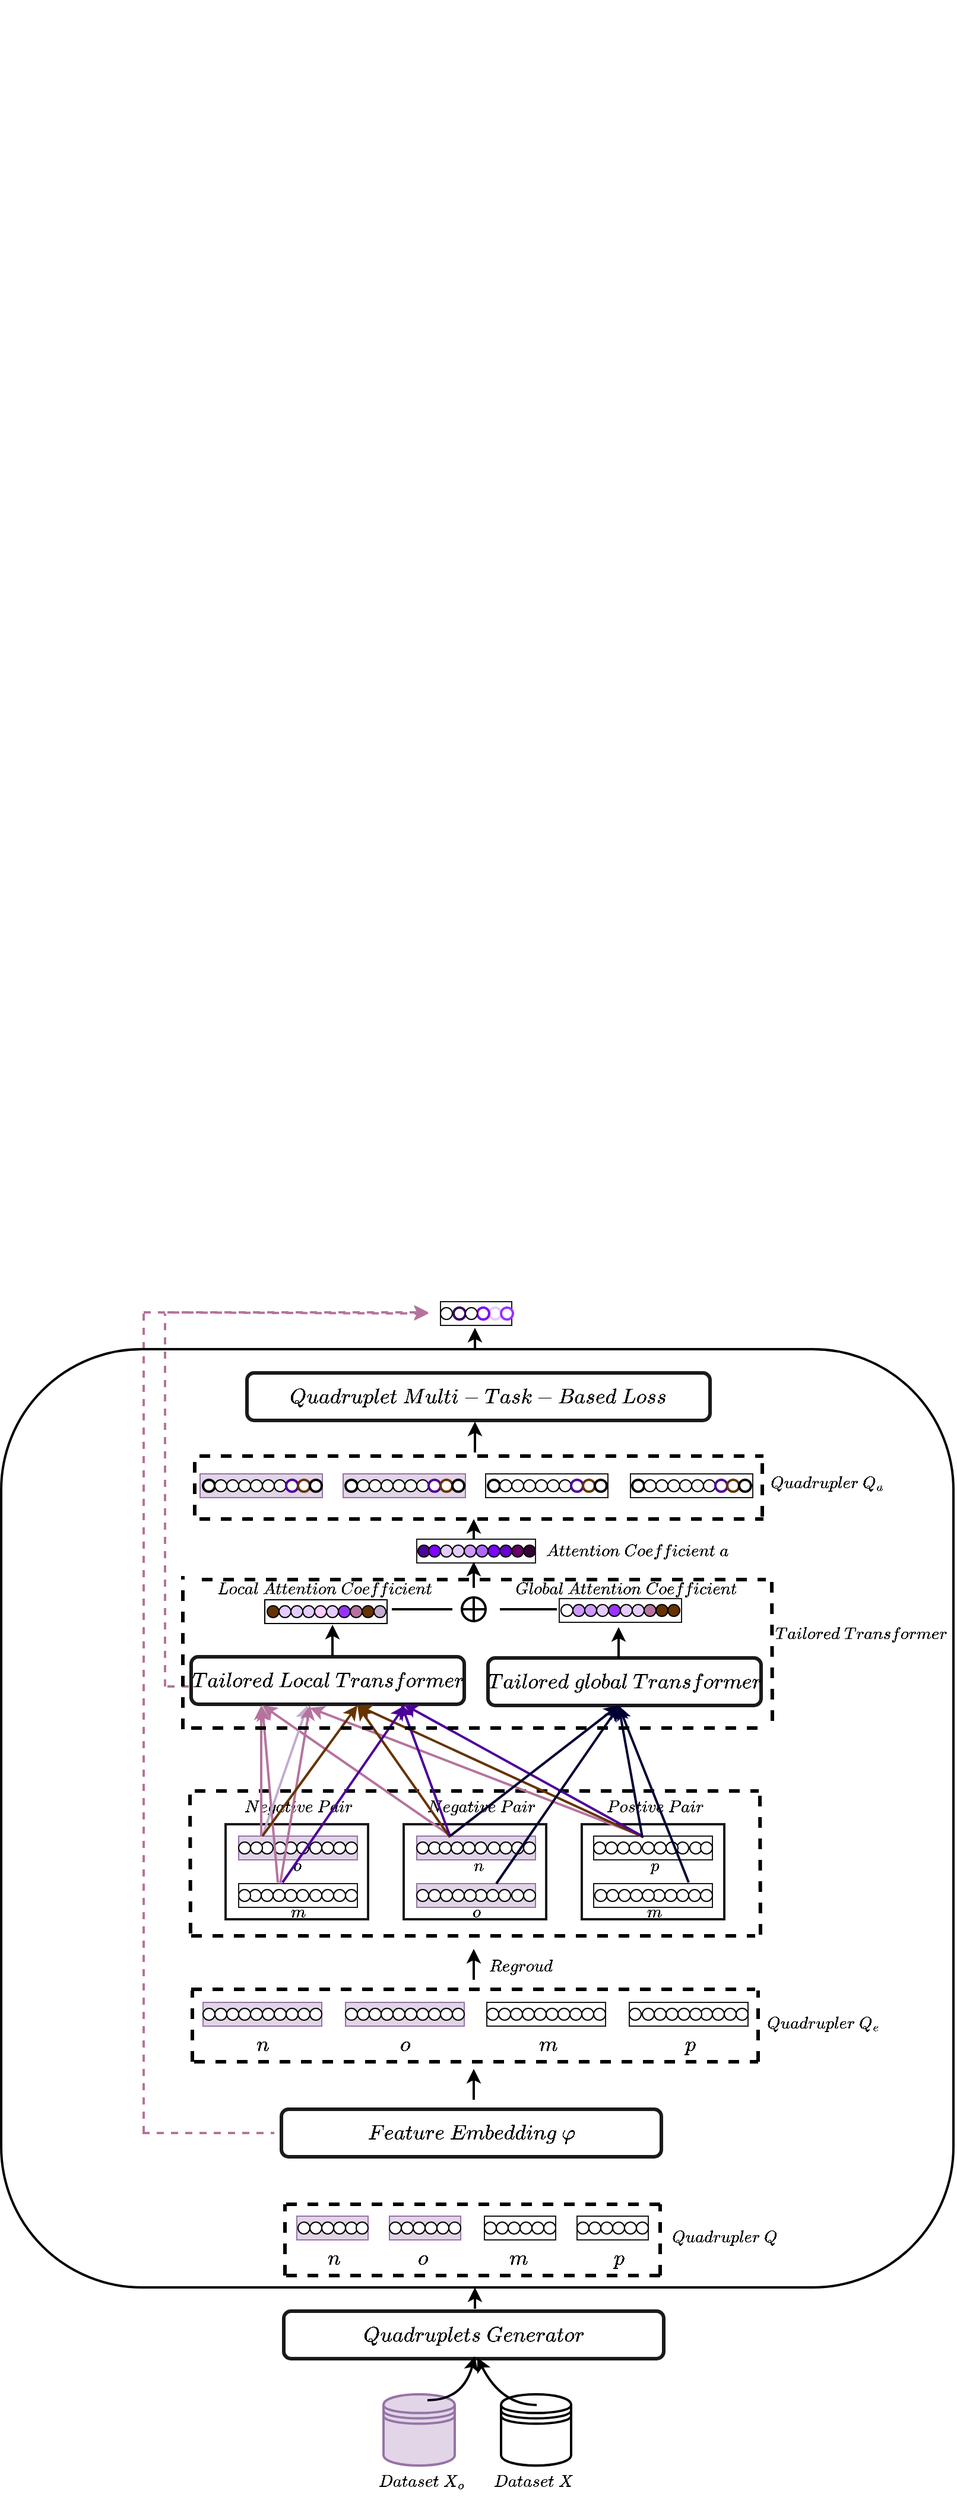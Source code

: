 <mxfile version="20.6.0" type="github">
  <diagram id="JbvjpjDxwqa3XQ7OUGH0" name="第 1 页">
    <mxGraphModel dx="1570" dy="3346" grid="1" gridSize="10" guides="1" tooltips="1" connect="1" arrows="1" fold="1" page="1" pageScale="1" pageWidth="1654" pageHeight="2336" background="#ffffff" math="1" shadow="0">
      <root>
        <mxCell id="0" />
        <mxCell id="1" parent="0" />
        <mxCell id="JXdEMuc-65xn1tnEhglr-126" value="" style="ellipse;whiteSpace=wrap;html=1;aspect=fixed;fillStyle=auto;fillColor=#CC99FF;gradientColor=none;" parent="1" vertex="1">
          <mxGeometry x="930" y="1265" width="10" height="10" as="geometry" />
        </mxCell>
        <mxCell id="JXdEMuc-65xn1tnEhglr-127" value="" style="ellipse;whiteSpace=wrap;html=1;aspect=fixed;fillStyle=auto;fillColor=#7F00FF;gradientColor=none;" parent="1" vertex="1">
          <mxGeometry x="950" y="1265" width="10" height="10" as="geometry" />
        </mxCell>
        <mxCell id="JXdEMuc-65xn1tnEhglr-131" value="" style="ellipse;whiteSpace=wrap;html=1;aspect=fixed;fillStyle=auto;fillColor=#6600CC;gradientColor=none;" parent="1" vertex="1">
          <mxGeometry x="960" y="1265" width="10" height="10" as="geometry" />
        </mxCell>
        <mxCell id="JXdEMuc-65xn1tnEhglr-236" value="" style="rounded=0;whiteSpace=wrap;html=1;fillColor=none;strokeColor=#1A1A1A;" parent="1" vertex="1">
          <mxGeometry x="1025" y="1830" width="60" height="20" as="geometry" />
        </mxCell>
        <mxCell id="JXdEMuc-65xn1tnEhglr-250" value="" style="ellipse;whiteSpace=wrap;html=1;aspect=fixed;fillColor=#330033;" parent="1" vertex="1">
          <mxGeometry x="980" y="1265" width="10" height="10" as="geometry" />
        </mxCell>
        <mxCell id="JXdEMuc-65xn1tnEhglr-251" value="" style="ellipse;whiteSpace=wrap;html=1;aspect=fixed;" parent="1" vertex="1">
          <mxGeometry x="997" y="1835" width="10" height="10" as="geometry" />
        </mxCell>
        <mxCell id="JXdEMuc-65xn1tnEhglr-308" value="" style="rounded=0;whiteSpace=wrap;html=1;fillColor=#e1d5e7;strokeColor=#9673a6;" parent="1" vertex="1">
          <mxGeometry x="789" y="1830" width="60" height="20" as="geometry" />
        </mxCell>
        <mxCell id="JXdEMuc-65xn1tnEhglr-309" value="" style="rounded=0;whiteSpace=wrap;html=1;fillColor=none;strokeColor=#1A1A1A;" parent="1" vertex="1">
          <mxGeometry x="947" y="1830" width="60" height="20" as="geometry" />
        </mxCell>
        <mxCell id="JXdEMuc-65xn1tnEhglr-310" value="" style="rounded=0;whiteSpace=wrap;html=1;fillColor=#e1d5e7;strokeColor=#9673a6;" parent="1" vertex="1">
          <mxGeometry x="867" y="1830" width="60" height="20" as="geometry" />
        </mxCell>
        <mxCell id="JXdEMuc-65xn1tnEhglr-313" value="" style="ellipse;whiteSpace=wrap;html=1;aspect=fixed;" parent="1" vertex="1">
          <mxGeometry x="987" y="1835" width="10" height="10" as="geometry" />
        </mxCell>
        <mxCell id="JXdEMuc-65xn1tnEhglr-314" value="" style="ellipse;whiteSpace=wrap;html=1;aspect=fixed;" parent="1" vertex="1">
          <mxGeometry x="977" y="1835" width="10" height="10" as="geometry" />
        </mxCell>
        <mxCell id="JXdEMuc-65xn1tnEhglr-315" value="" style="ellipse;whiteSpace=wrap;html=1;aspect=fixed;" parent="1" vertex="1">
          <mxGeometry x="967" y="1835" width="10" height="10" as="geometry" />
        </mxCell>
        <mxCell id="JXdEMuc-65xn1tnEhglr-316" value="" style="ellipse;whiteSpace=wrap;html=1;aspect=fixed;" parent="1" vertex="1">
          <mxGeometry x="957" y="1835" width="10" height="10" as="geometry" />
        </mxCell>
        <mxCell id="JXdEMuc-65xn1tnEhglr-317" value="" style="ellipse;whiteSpace=wrap;html=1;aspect=fixed;" parent="1" vertex="1">
          <mxGeometry x="947" y="1835" width="10" height="10" as="geometry" />
        </mxCell>
        <mxCell id="JXdEMuc-65xn1tnEhglr-318" value="" style="ellipse;whiteSpace=wrap;html=1;aspect=fixed;" parent="1" vertex="1">
          <mxGeometry x="1025" y="1835" width="10" height="10" as="geometry" />
        </mxCell>
        <mxCell id="JXdEMuc-65xn1tnEhglr-319" value="" style="ellipse;whiteSpace=wrap;html=1;aspect=fixed;" parent="1" vertex="1">
          <mxGeometry x="1035" y="1835" width="10" height="10" as="geometry" />
        </mxCell>
        <mxCell id="JXdEMuc-65xn1tnEhglr-320" value="" style="ellipse;whiteSpace=wrap;html=1;aspect=fixed;" parent="1" vertex="1">
          <mxGeometry x="1045" y="1835" width="10" height="10" as="geometry" />
        </mxCell>
        <mxCell id="JXdEMuc-65xn1tnEhglr-321" value="" style="ellipse;whiteSpace=wrap;html=1;aspect=fixed;" parent="1" vertex="1">
          <mxGeometry x="1055" y="1835" width="10" height="10" as="geometry" />
        </mxCell>
        <mxCell id="JXdEMuc-65xn1tnEhglr-322" value="" style="ellipse;whiteSpace=wrap;html=1;aspect=fixed;" parent="1" vertex="1">
          <mxGeometry x="1065" y="1835" width="10" height="10" as="geometry" />
        </mxCell>
        <mxCell id="JXdEMuc-65xn1tnEhglr-323" value="" style="ellipse;whiteSpace=wrap;html=1;aspect=fixed;" parent="1" vertex="1">
          <mxGeometry x="1075" y="1835" width="10" height="10" as="geometry" />
        </mxCell>
        <mxCell id="JXdEMuc-65xn1tnEhglr-324" value="" style="ellipse;whiteSpace=wrap;html=1;aspect=fixed;" parent="1" vertex="1">
          <mxGeometry x="917" y="1835" width="10" height="10" as="geometry" />
        </mxCell>
        <mxCell id="JXdEMuc-65xn1tnEhglr-325" value="" style="ellipse;whiteSpace=wrap;html=1;aspect=fixed;" parent="1" vertex="1">
          <mxGeometry x="820" y="1835" width="10" height="10" as="geometry" />
        </mxCell>
        <mxCell id="JXdEMuc-65xn1tnEhglr-326" value="" style="ellipse;whiteSpace=wrap;html=1;aspect=fixed;" parent="1" vertex="1">
          <mxGeometry x="830" y="1835" width="10" height="10" as="geometry" />
        </mxCell>
        <mxCell id="JXdEMuc-65xn1tnEhglr-327" value="" style="ellipse;whiteSpace=wrap;html=1;aspect=fixed;" parent="1" vertex="1">
          <mxGeometry x="810" y="1835" width="10" height="10" as="geometry" />
        </mxCell>
        <mxCell id="JXdEMuc-65xn1tnEhglr-328" value="" style="ellipse;whiteSpace=wrap;html=1;aspect=fixed;" parent="1" vertex="1">
          <mxGeometry x="800" y="1835" width="10" height="10" as="geometry" />
        </mxCell>
        <mxCell id="JXdEMuc-65xn1tnEhglr-329" value="" style="ellipse;whiteSpace=wrap;html=1;aspect=fixed;" parent="1" vertex="1">
          <mxGeometry x="790" y="1835" width="10" height="10" as="geometry" />
        </mxCell>
        <mxCell id="JXdEMuc-65xn1tnEhglr-330" value="" style="ellipse;whiteSpace=wrap;html=1;aspect=fixed;" parent="1" vertex="1">
          <mxGeometry x="839" y="1835" width="10" height="10" as="geometry" />
        </mxCell>
        <mxCell id="JXdEMuc-65xn1tnEhglr-331" value="" style="ellipse;whiteSpace=wrap;html=1;aspect=fixed;" parent="1" vertex="1">
          <mxGeometry x="907" y="1835" width="10" height="10" as="geometry" />
        </mxCell>
        <mxCell id="JXdEMuc-65xn1tnEhglr-332" value="" style="ellipse;whiteSpace=wrap;html=1;aspect=fixed;" parent="1" vertex="1">
          <mxGeometry x="897" y="1835" width="10" height="10" as="geometry" />
        </mxCell>
        <mxCell id="JXdEMuc-65xn1tnEhglr-333" value="" style="ellipse;whiteSpace=wrap;html=1;aspect=fixed;" parent="1" vertex="1">
          <mxGeometry x="887" y="1835" width="10" height="10" as="geometry" />
        </mxCell>
        <mxCell id="JXdEMuc-65xn1tnEhglr-334" value="" style="ellipse;whiteSpace=wrap;html=1;aspect=fixed;" parent="1" vertex="1">
          <mxGeometry x="877" y="1835" width="10" height="10" as="geometry" />
        </mxCell>
        <mxCell id="JXdEMuc-65xn1tnEhglr-335" value="" style="ellipse;whiteSpace=wrap;html=1;aspect=fixed;" parent="1" vertex="1">
          <mxGeometry x="867" y="1835" width="10" height="10" as="geometry" />
        </mxCell>
        <mxCell id="JXdEMuc-65xn1tnEhglr-339" value="$$Quadrupler~Q$$&amp;nbsp;&amp;nbsp;" style="rounded=1;whiteSpace=wrap;html=1;fillStyle=auto;strokeWidth=2;fillColor=none;gradientColor=none;strokeColor=none;" parent="1" vertex="1">
          <mxGeometry x="1089" y="1845" width="120" height="20" as="geometry" />
        </mxCell>
        <mxCell id="JXdEMuc-65xn1tnEhglr-340" value="&lt;font style=&quot;font-size: 15px;&quot;&gt;$$Feature~Embedding~\varphi$$&lt;/font&gt;" style="rounded=1;whiteSpace=wrap;html=1;fillStyle=auto;strokeColor=#1A1A1A;strokeWidth=3;fillColor=none;gradientColor=none;" parent="1" vertex="1">
          <mxGeometry x="776" y="1740" width="320" height="40" as="geometry" />
        </mxCell>
        <mxCell id="JXdEMuc-65xn1tnEhglr-343" value="" style="endArrow=none;dashed=1;html=1;rounded=0;strokeColor=default;strokeWidth=3;" parent="1" edge="1">
          <mxGeometry width="50" height="50" relative="1" as="geometry">
            <mxPoint x="780" y="1880" as="sourcePoint" />
            <mxPoint x="1100" y="1880" as="targetPoint" />
          </mxGeometry>
        </mxCell>
        <mxCell id="JXdEMuc-65xn1tnEhglr-344" value="" style="endArrow=none;dashed=1;html=1;rounded=0;strokeColor=default;strokeWidth=3;" parent="1" edge="1">
          <mxGeometry width="50" height="50" relative="1" as="geometry">
            <mxPoint x="780" y="1820" as="sourcePoint" />
            <mxPoint x="1100" y="1820" as="targetPoint" />
          </mxGeometry>
        </mxCell>
        <mxCell id="JXdEMuc-65xn1tnEhglr-345" value="" style="endArrow=none;dashed=1;html=1;rounded=0;strokeColor=default;strokeWidth=3;" parent="1" edge="1">
          <mxGeometry width="50" height="50" relative="1" as="geometry">
            <mxPoint x="779" y="1880" as="sourcePoint" />
            <mxPoint x="779" y="1820" as="targetPoint" />
          </mxGeometry>
        </mxCell>
        <mxCell id="JXdEMuc-65xn1tnEhglr-347" value="" style="endArrow=none;dashed=1;html=1;rounded=0;strokeColor=default;strokeWidth=3;" parent="1" edge="1">
          <mxGeometry width="50" height="50" relative="1" as="geometry">
            <mxPoint x="1095" y="1880" as="sourcePoint" />
            <mxPoint x="1095" y="1820" as="targetPoint" />
          </mxGeometry>
        </mxCell>
        <mxCell id="JXdEMuc-65xn1tnEhglr-354" value="$$o$$" style="text;html=1;align=center;verticalAlign=middle;resizable=0;points=[];autosize=1;strokeColor=none;fillColor=none;fontSize=15;" parent="1" vertex="1">
          <mxGeometry x="860" y="1850" width="70" height="30" as="geometry" />
        </mxCell>
        <mxCell id="JXdEMuc-65xn1tnEhglr-355" value="$$n$$" style="text;html=1;align=center;verticalAlign=middle;resizable=0;points=[];autosize=1;strokeColor=none;fillColor=none;fontSize=15;" parent="1" vertex="1">
          <mxGeometry x="785" y="1850" width="70" height="30" as="geometry" />
        </mxCell>
        <mxCell id="JXdEMuc-65xn1tnEhglr-356" value="$$m$$" style="text;html=1;align=center;verticalAlign=middle;resizable=0;points=[];autosize=1;strokeColor=none;fillColor=none;fontSize=15;" parent="1" vertex="1">
          <mxGeometry x="940" y="1850" width="70" height="30" as="geometry" />
        </mxCell>
        <mxCell id="JXdEMuc-65xn1tnEhglr-357" value="$$p$$" style="text;html=1;align=center;verticalAlign=middle;resizable=0;points=[];autosize=1;strokeColor=none;fillColor=none;fontSize=15;" parent="1" vertex="1">
          <mxGeometry x="1025" y="1850" width="70" height="30" as="geometry" />
        </mxCell>
        <mxCell id="JXdEMuc-65xn1tnEhglr-358" value="" style="rounded=0;whiteSpace=wrap;html=1;fillColor=#e1d5e7;strokeColor=#9673a6;" parent="1" vertex="1">
          <mxGeometry x="890" y="1510" width="100" height="20" as="geometry" />
        </mxCell>
        <mxCell id="JXdEMuc-65xn1tnEhglr-366" value="" style="rounded=0;whiteSpace=wrap;html=1;fillColor=#e1d5e7;strokeColor=#9673a6;" parent="1" vertex="1">
          <mxGeometry x="710" y="1650" width="100" height="20" as="geometry" />
        </mxCell>
        <mxCell id="JXdEMuc-65xn1tnEhglr-367" value="" style="rounded=0;whiteSpace=wrap;html=1;fillColor=none;strokeColor=#1A1A1A;" parent="1" vertex="1">
          <mxGeometry x="1069" y="1650" width="100" height="20" as="geometry" />
        </mxCell>
        <mxCell id="JXdEMuc-65xn1tnEhglr-368" value="" style="rounded=0;whiteSpace=wrap;html=1;fillColor=#e1d5e7;strokeColor=#9673a6;" parent="1" vertex="1">
          <mxGeometry x="830" y="1650" width="100" height="20" as="geometry" />
        </mxCell>
        <mxCell id="JXdEMuc-65xn1tnEhglr-369" value="" style="rounded=0;whiteSpace=wrap;html=1;fillColor=none;strokeColor=#1A1A1A;" parent="1" vertex="1">
          <mxGeometry x="949" y="1650" width="100" height="20" as="geometry" />
        </mxCell>
        <mxCell id="JXdEMuc-65xn1tnEhglr-370" value="" style="ellipse;whiteSpace=wrap;html=1;aspect=fixed;" parent="1" vertex="1">
          <mxGeometry x="720" y="1655" width="10" height="10" as="geometry" />
        </mxCell>
        <mxCell id="JXdEMuc-65xn1tnEhglr-371" value="" style="ellipse;whiteSpace=wrap;html=1;aspect=fixed;" parent="1" vertex="1">
          <mxGeometry x="730" y="1655" width="10" height="10" as="geometry" />
        </mxCell>
        <mxCell id="JXdEMuc-65xn1tnEhglr-372" value="" style="ellipse;whiteSpace=wrap;html=1;aspect=fixed;" parent="1" vertex="1">
          <mxGeometry x="740" y="1655" width="10" height="10" as="geometry" />
        </mxCell>
        <mxCell id="JXdEMuc-65xn1tnEhglr-373" value="" style="ellipse;whiteSpace=wrap;html=1;aspect=fixed;" parent="1" vertex="1">
          <mxGeometry x="750" y="1655" width="10" height="10" as="geometry" />
        </mxCell>
        <mxCell id="JXdEMuc-65xn1tnEhglr-374" value="" style="ellipse;whiteSpace=wrap;html=1;aspect=fixed;" parent="1" vertex="1">
          <mxGeometry x="760" y="1655" width="10" height="10" as="geometry" />
        </mxCell>
        <mxCell id="JXdEMuc-65xn1tnEhglr-375" value="" style="ellipse;whiteSpace=wrap;html=1;aspect=fixed;" parent="1" vertex="1">
          <mxGeometry x="770" y="1655" width="10" height="10" as="geometry" />
        </mxCell>
        <mxCell id="JXdEMuc-65xn1tnEhglr-376" value="" style="ellipse;whiteSpace=wrap;html=1;aspect=fixed;" parent="1" vertex="1">
          <mxGeometry x="850" y="1655" width="10" height="10" as="geometry" />
        </mxCell>
        <mxCell id="JXdEMuc-65xn1tnEhglr-377" value="" style="ellipse;whiteSpace=wrap;html=1;aspect=fixed;" parent="1" vertex="1">
          <mxGeometry x="840" y="1655" width="10" height="10" as="geometry" />
        </mxCell>
        <mxCell id="JXdEMuc-65xn1tnEhglr-378" value="" style="ellipse;whiteSpace=wrap;html=1;aspect=fixed;" parent="1" vertex="1">
          <mxGeometry x="830" y="1655" width="10" height="10" as="geometry" />
        </mxCell>
        <mxCell id="JXdEMuc-65xn1tnEhglr-379" value="" style="ellipse;whiteSpace=wrap;html=1;aspect=fixed;" parent="1" vertex="1">
          <mxGeometry x="800" y="1655" width="10" height="10" as="geometry" />
        </mxCell>
        <mxCell id="JXdEMuc-65xn1tnEhglr-380" value="" style="ellipse;whiteSpace=wrap;html=1;aspect=fixed;" parent="1" vertex="1">
          <mxGeometry x="790" y="1655" width="10" height="10" as="geometry" />
        </mxCell>
        <mxCell id="JXdEMuc-65xn1tnEhglr-381" value="" style="ellipse;whiteSpace=wrap;html=1;aspect=fixed;" parent="1" vertex="1">
          <mxGeometry x="780" y="1655" width="10" height="10" as="geometry" />
        </mxCell>
        <mxCell id="JXdEMuc-65xn1tnEhglr-382" value="" style="ellipse;whiteSpace=wrap;html=1;aspect=fixed;" parent="1" vertex="1">
          <mxGeometry x="949" y="1655" width="10" height="10" as="geometry" />
        </mxCell>
        <mxCell id="JXdEMuc-65xn1tnEhglr-383" value="" style="ellipse;whiteSpace=wrap;html=1;aspect=fixed;" parent="1" vertex="1">
          <mxGeometry x="920" y="1655" width="10" height="10" as="geometry" />
        </mxCell>
        <mxCell id="JXdEMuc-65xn1tnEhglr-384" value="" style="ellipse;whiteSpace=wrap;html=1;aspect=fixed;" parent="1" vertex="1">
          <mxGeometry x="910" y="1655" width="10" height="10" as="geometry" />
        </mxCell>
        <mxCell id="JXdEMuc-65xn1tnEhglr-385" value="" style="ellipse;whiteSpace=wrap;html=1;aspect=fixed;" parent="1" vertex="1">
          <mxGeometry x="900" y="1655" width="10" height="10" as="geometry" />
        </mxCell>
        <mxCell id="JXdEMuc-65xn1tnEhglr-386" value="" style="ellipse;whiteSpace=wrap;html=1;aspect=fixed;" parent="1" vertex="1">
          <mxGeometry x="890" y="1655" width="10" height="10" as="geometry" />
        </mxCell>
        <mxCell id="JXdEMuc-65xn1tnEhglr-387" value="" style="ellipse;whiteSpace=wrap;html=1;aspect=fixed;" parent="1" vertex="1">
          <mxGeometry x="880" y="1655" width="10" height="10" as="geometry" />
        </mxCell>
        <mxCell id="JXdEMuc-65xn1tnEhglr-388" value="" style="ellipse;whiteSpace=wrap;html=1;aspect=fixed;" parent="1" vertex="1">
          <mxGeometry x="870" y="1655" width="10" height="10" as="geometry" />
        </mxCell>
        <mxCell id="JXdEMuc-65xn1tnEhglr-389" value="" style="ellipse;whiteSpace=wrap;html=1;aspect=fixed;" parent="1" vertex="1">
          <mxGeometry x="860" y="1655" width="10" height="10" as="geometry" />
        </mxCell>
        <mxCell id="JXdEMuc-65xn1tnEhglr-390" value="" style="ellipse;whiteSpace=wrap;html=1;aspect=fixed;" parent="1" vertex="1">
          <mxGeometry x="1029" y="1655" width="10" height="10" as="geometry" />
        </mxCell>
        <mxCell id="JXdEMuc-65xn1tnEhglr-391" value="" style="ellipse;whiteSpace=wrap;html=1;aspect=fixed;" parent="1" vertex="1">
          <mxGeometry x="1019" y="1655" width="10" height="10" as="geometry" />
        </mxCell>
        <mxCell id="JXdEMuc-65xn1tnEhglr-392" value="" style="ellipse;whiteSpace=wrap;html=1;aspect=fixed;" parent="1" vertex="1">
          <mxGeometry x="1009" y="1655" width="10" height="10" as="geometry" />
        </mxCell>
        <mxCell id="JXdEMuc-65xn1tnEhglr-393" value="" style="ellipse;whiteSpace=wrap;html=1;aspect=fixed;" parent="1" vertex="1">
          <mxGeometry x="999" y="1655" width="10" height="10" as="geometry" />
        </mxCell>
        <mxCell id="JXdEMuc-65xn1tnEhglr-394" value="" style="ellipse;whiteSpace=wrap;html=1;aspect=fixed;" parent="1" vertex="1">
          <mxGeometry x="989" y="1655" width="10" height="10" as="geometry" />
        </mxCell>
        <mxCell id="JXdEMuc-65xn1tnEhglr-395" value="" style="ellipse;whiteSpace=wrap;html=1;aspect=fixed;" parent="1" vertex="1">
          <mxGeometry x="979" y="1655" width="10" height="10" as="geometry" />
        </mxCell>
        <mxCell id="JXdEMuc-65xn1tnEhglr-396" value="" style="ellipse;whiteSpace=wrap;html=1;aspect=fixed;" parent="1" vertex="1">
          <mxGeometry x="969" y="1655" width="10" height="10" as="geometry" />
        </mxCell>
        <mxCell id="JXdEMuc-65xn1tnEhglr-397" value="" style="ellipse;whiteSpace=wrap;html=1;aspect=fixed;" parent="1" vertex="1">
          <mxGeometry x="959" y="1655" width="10" height="10" as="geometry" />
        </mxCell>
        <mxCell id="JXdEMuc-65xn1tnEhglr-404" value="" style="ellipse;whiteSpace=wrap;html=1;aspect=fixed;" parent="1" vertex="1">
          <mxGeometry x="1139" y="1655" width="10" height="10" as="geometry" />
        </mxCell>
        <mxCell id="JXdEMuc-65xn1tnEhglr-405" value="" style="ellipse;whiteSpace=wrap;html=1;aspect=fixed;" parent="1" vertex="1">
          <mxGeometry x="1129" y="1655" width="10" height="10" as="geometry" />
        </mxCell>
        <mxCell id="JXdEMuc-65xn1tnEhglr-406" value="" style="ellipse;whiteSpace=wrap;html=1;aspect=fixed;" parent="1" vertex="1">
          <mxGeometry x="1120" y="1655" width="10" height="10" as="geometry" />
        </mxCell>
        <mxCell id="JXdEMuc-65xn1tnEhglr-407" value="" style="ellipse;whiteSpace=wrap;html=1;aspect=fixed;" parent="1" vertex="1">
          <mxGeometry x="1110" y="1655" width="10" height="10" as="geometry" />
        </mxCell>
        <mxCell id="JXdEMuc-65xn1tnEhglr-408" value="" style="ellipse;whiteSpace=wrap;html=1;aspect=fixed;" parent="1" vertex="1">
          <mxGeometry x="1100" y="1655" width="10" height="10" as="geometry" />
        </mxCell>
        <mxCell id="JXdEMuc-65xn1tnEhglr-409" value="" style="ellipse;whiteSpace=wrap;html=1;aspect=fixed;" parent="1" vertex="1">
          <mxGeometry x="1090" y="1655" width="10" height="10" as="geometry" />
        </mxCell>
        <mxCell id="JXdEMuc-65xn1tnEhglr-410" value="" style="ellipse;whiteSpace=wrap;html=1;aspect=fixed;" parent="1" vertex="1">
          <mxGeometry x="1080" y="1655" width="10" height="10" as="geometry" />
        </mxCell>
        <mxCell id="JXdEMuc-65xn1tnEhglr-411" value="" style="ellipse;whiteSpace=wrap;html=1;aspect=fixed;" parent="1" vertex="1">
          <mxGeometry x="1069" y="1655" width="10" height="10" as="geometry" />
        </mxCell>
        <mxCell id="JXdEMuc-65xn1tnEhglr-412" value="" style="ellipse;whiteSpace=wrap;html=1;aspect=fixed;" parent="1" vertex="1">
          <mxGeometry x="1039" y="1655" width="10" height="10" as="geometry" />
        </mxCell>
        <mxCell id="JXdEMuc-65xn1tnEhglr-413" value="" style="ellipse;whiteSpace=wrap;html=1;aspect=fixed;" parent="1" vertex="1">
          <mxGeometry x="900" y="1515" width="10" height="10" as="geometry" />
        </mxCell>
        <mxCell id="JXdEMuc-65xn1tnEhglr-414" value="" style="ellipse;whiteSpace=wrap;html=1;aspect=fixed;" parent="1" vertex="1">
          <mxGeometry x="909" y="1515" width="10" height="10" as="geometry" />
        </mxCell>
        <mxCell id="JXdEMuc-65xn1tnEhglr-415" value="" style="ellipse;whiteSpace=wrap;html=1;aspect=fixed;" parent="1" vertex="1">
          <mxGeometry x="919" y="1515" width="10" height="10" as="geometry" />
        </mxCell>
        <mxCell id="JXdEMuc-65xn1tnEhglr-416" value="" style="ellipse;whiteSpace=wrap;html=1;aspect=fixed;" parent="1" vertex="1">
          <mxGeometry x="929" y="1515" width="10" height="10" as="geometry" />
        </mxCell>
        <mxCell id="JXdEMuc-65xn1tnEhglr-417" value="" style="ellipse;whiteSpace=wrap;html=1;aspect=fixed;" parent="1" vertex="1">
          <mxGeometry x="939" y="1515" width="10" height="10" as="geometry" />
        </mxCell>
        <mxCell id="JXdEMuc-65xn1tnEhglr-418" value="" style="ellipse;whiteSpace=wrap;html=1;aspect=fixed;fillColor=#660066;" parent="1" vertex="1">
          <mxGeometry x="970" y="1265" width="10" height="10" as="geometry" />
        </mxCell>
        <mxCell id="JXdEMuc-65xn1tnEhglr-419" value="" style="ellipse;whiteSpace=wrap;html=1;aspect=fixed;" parent="1" vertex="1">
          <mxGeometry x="1159" y="1655" width="10" height="10" as="geometry" />
        </mxCell>
        <mxCell id="JXdEMuc-65xn1tnEhglr-420" value="" style="ellipse;whiteSpace=wrap;html=1;aspect=fixed;" parent="1" vertex="1">
          <mxGeometry x="1149" y="1655" width="10" height="10" as="geometry" />
        </mxCell>
        <mxCell id="JXdEMuc-65xn1tnEhglr-421" value="" style="endArrow=none;dashed=1;html=1;rounded=0;strokeColor=default;strokeWidth=3;" parent="1" edge="1">
          <mxGeometry width="50" height="50" relative="1" as="geometry">
            <mxPoint x="700" y="1639" as="sourcePoint" />
            <mxPoint x="1175" y="1639" as="targetPoint" />
          </mxGeometry>
        </mxCell>
        <mxCell id="JXdEMuc-65xn1tnEhglr-422" value="" style="endArrow=none;dashed=1;html=1;rounded=0;strokeColor=default;strokeWidth=3;" parent="1" edge="1">
          <mxGeometry width="50" height="50" relative="1" as="geometry">
            <mxPoint x="702.5" y="1700" as="sourcePoint" />
            <mxPoint x="1177.5" y="1700" as="targetPoint" />
          </mxGeometry>
        </mxCell>
        <mxCell id="JXdEMuc-65xn1tnEhglr-423" value="" style="endArrow=none;dashed=1;html=1;rounded=0;strokeColor=default;strokeWidth=3;" parent="1" edge="1">
          <mxGeometry width="50" height="50" relative="1" as="geometry">
            <mxPoint x="701" y="1700" as="sourcePoint" />
            <mxPoint x="701" y="1640" as="targetPoint" />
          </mxGeometry>
        </mxCell>
        <mxCell id="JXdEMuc-65xn1tnEhglr-424" value="" style="endArrow=none;dashed=1;html=1;rounded=0;strokeColor=default;strokeWidth=3;" parent="1" edge="1">
          <mxGeometry width="50" height="50" relative="1" as="geometry">
            <mxPoint x="1177.5" y="1700" as="sourcePoint" />
            <mxPoint x="1177.5" y="1640" as="targetPoint" />
          </mxGeometry>
        </mxCell>
        <mxCell id="JXdEMuc-65xn1tnEhglr-428" value="$$o$$" style="text;html=1;align=center;verticalAlign=middle;resizable=0;points=[];autosize=1;strokeColor=none;fillColor=none;fontSize=15;" parent="1" vertex="1">
          <mxGeometry x="845" y="1670" width="70" height="30" as="geometry" />
        </mxCell>
        <mxCell id="JXdEMuc-65xn1tnEhglr-429" value="$$n$$" style="text;html=1;align=center;verticalAlign=middle;resizable=0;points=[];autosize=1;strokeColor=none;fillColor=none;fontSize=15;" parent="1" vertex="1">
          <mxGeometry x="725" y="1670" width="70" height="30" as="geometry" />
        </mxCell>
        <mxCell id="JXdEMuc-65xn1tnEhglr-430" value="$$m$$" style="text;html=1;align=center;verticalAlign=middle;resizable=0;points=[];autosize=1;strokeColor=none;fillColor=none;fontSize=15;" parent="1" vertex="1">
          <mxGeometry x="965" y="1670" width="70" height="30" as="geometry" />
        </mxCell>
        <mxCell id="JXdEMuc-65xn1tnEhglr-431" value="$$p$$" style="text;html=1;align=center;verticalAlign=middle;resizable=0;points=[];autosize=1;strokeColor=none;fillColor=none;fontSize=15;" parent="1" vertex="1">
          <mxGeometry x="1085" y="1670" width="70" height="30" as="geometry" />
        </mxCell>
        <mxCell id="JXdEMuc-65xn1tnEhglr-433" value="" style="rounded=0;whiteSpace=wrap;html=1;fillColor=#e1d5e7;strokeColor=#9673a6;" parent="1" vertex="1">
          <mxGeometry x="890" y="1550" width="100" height="20" as="geometry" />
        </mxCell>
        <mxCell id="JXdEMuc-65xn1tnEhglr-434" value="" style="rounded=0;whiteSpace=wrap;html=1;fillColor=none;strokeColor=#1A1A1A;" parent="1" vertex="1">
          <mxGeometry x="890" y="1260" width="100" height="20" as="geometry" />
        </mxCell>
        <mxCell id="JXdEMuc-65xn1tnEhglr-435" value="" style="rounded=0;whiteSpace=wrap;html=1;fillColor=#e1d5e7;strokeColor=#9673a6;" parent="1" vertex="1">
          <mxGeometry x="740" y="1510" width="100" height="20" as="geometry" />
        </mxCell>
        <mxCell id="JXdEMuc-65xn1tnEhglr-437" value="" style="rounded=0;whiteSpace=wrap;html=1;fillColor=none;strokeColor=#1A1A1A;" parent="1" vertex="1">
          <mxGeometry x="1039" y="1510" width="100" height="20" as="geometry" />
        </mxCell>
        <mxCell id="JXdEMuc-65xn1tnEhglr-438" value="" style="rounded=0;whiteSpace=wrap;html=1;fillColor=none;strokeColor=#1A1A1A;" parent="1" vertex="1">
          <mxGeometry x="1039" y="1550" width="100" height="20" as="geometry" />
        </mxCell>
        <mxCell id="JXdEMuc-65xn1tnEhglr-439" value="" style="ellipse;whiteSpace=wrap;html=1;aspect=fixed;" parent="1" vertex="1">
          <mxGeometry x="810" y="1515" width="10" height="10" as="geometry" />
        </mxCell>
        <mxCell id="JXdEMuc-65xn1tnEhglr-440" value="" style="ellipse;whiteSpace=wrap;html=1;aspect=fixed;" parent="1" vertex="1">
          <mxGeometry x="800" y="1515" width="10" height="10" as="geometry" />
        </mxCell>
        <mxCell id="JXdEMuc-65xn1tnEhglr-441" value="" style="ellipse;whiteSpace=wrap;html=1;aspect=fixed;" parent="1" vertex="1">
          <mxGeometry x="789" y="1515" width="10" height="10" as="geometry" />
        </mxCell>
        <mxCell id="JXdEMuc-65xn1tnEhglr-442" value="" style="ellipse;whiteSpace=wrap;html=1;aspect=fixed;" parent="1" vertex="1">
          <mxGeometry x="779" y="1515" width="10" height="10" as="geometry" />
        </mxCell>
        <mxCell id="JXdEMuc-65xn1tnEhglr-443" value="" style="ellipse;whiteSpace=wrap;html=1;aspect=fixed;" parent="1" vertex="1">
          <mxGeometry x="770" y="1515" width="10" height="10" as="geometry" />
        </mxCell>
        <mxCell id="JXdEMuc-65xn1tnEhglr-444" value="" style="ellipse;whiteSpace=wrap;html=1;aspect=fixed;" parent="1" vertex="1">
          <mxGeometry x="759" y="1515" width="10" height="10" as="geometry" />
        </mxCell>
        <mxCell id="JXdEMuc-65xn1tnEhglr-445" value="" style="ellipse;whiteSpace=wrap;html=1;aspect=fixed;" parent="1" vertex="1">
          <mxGeometry x="980" y="1555" width="10" height="10" as="geometry" />
        </mxCell>
        <mxCell id="JXdEMuc-65xn1tnEhglr-446" value="" style="ellipse;whiteSpace=wrap;html=1;aspect=fixed;" parent="1" vertex="1">
          <mxGeometry x="970" y="1555" width="10" height="10" as="geometry" />
        </mxCell>
        <mxCell id="JXdEMuc-65xn1tnEhglr-447" value="" style="ellipse;whiteSpace=wrap;html=1;aspect=fixed;" parent="1" vertex="1">
          <mxGeometry x="959" y="1555" width="10" height="10" as="geometry" />
        </mxCell>
        <mxCell id="JXdEMuc-65xn1tnEhglr-448" value="" style="ellipse;whiteSpace=wrap;html=1;aspect=fixed;" parent="1" vertex="1">
          <mxGeometry x="949" y="1555" width="10" height="10" as="geometry" />
        </mxCell>
        <mxCell id="JXdEMuc-65xn1tnEhglr-449" value="" style="ellipse;whiteSpace=wrap;html=1;aspect=fixed;" parent="1" vertex="1">
          <mxGeometry x="939" y="1555" width="10" height="10" as="geometry" />
        </mxCell>
        <mxCell id="JXdEMuc-65xn1tnEhglr-450" value="" style="ellipse;whiteSpace=wrap;html=1;aspect=fixed;" parent="1" vertex="1">
          <mxGeometry x="930" y="1555" width="10" height="10" as="geometry" />
        </mxCell>
        <mxCell id="JXdEMuc-65xn1tnEhglr-451" value="" style="ellipse;whiteSpace=wrap;html=1;aspect=fixed;" parent="1" vertex="1">
          <mxGeometry x="920" y="1555" width="10" height="10" as="geometry" />
        </mxCell>
        <mxCell id="JXdEMuc-65xn1tnEhglr-452" value="" style="ellipse;whiteSpace=wrap;html=1;aspect=fixed;" parent="1" vertex="1">
          <mxGeometry x="910" y="1555" width="10" height="10" as="geometry" />
        </mxCell>
        <mxCell id="JXdEMuc-65xn1tnEhglr-453" value="" style="ellipse;whiteSpace=wrap;html=1;aspect=fixed;" parent="1" vertex="1">
          <mxGeometry x="900" y="1555" width="10" height="10" as="geometry" />
        </mxCell>
        <mxCell id="JXdEMuc-65xn1tnEhglr-454" value="" style="ellipse;whiteSpace=wrap;html=1;aspect=fixed;" parent="1" vertex="1">
          <mxGeometry x="890" y="1555" width="10" height="10" as="geometry" />
        </mxCell>
        <mxCell id="JXdEMuc-65xn1tnEhglr-455" value="" style="ellipse;whiteSpace=wrap;html=1;aspect=fixed;" parent="1" vertex="1">
          <mxGeometry x="980" y="1515" width="10" height="10" as="geometry" />
        </mxCell>
        <mxCell id="JXdEMuc-65xn1tnEhglr-456" value="" style="ellipse;whiteSpace=wrap;html=1;aspect=fixed;" parent="1" vertex="1">
          <mxGeometry x="970" y="1515" width="10" height="10" as="geometry" />
        </mxCell>
        <mxCell id="JXdEMuc-65xn1tnEhglr-457" value="" style="ellipse;whiteSpace=wrap;html=1;aspect=fixed;" parent="1" vertex="1">
          <mxGeometry x="960" y="1515" width="10" height="10" as="geometry" />
        </mxCell>
        <mxCell id="JXdEMuc-65xn1tnEhglr-458" value="" style="ellipse;whiteSpace=wrap;html=1;aspect=fixed;" parent="1" vertex="1">
          <mxGeometry x="950" y="1515" width="10" height="10" as="geometry" />
        </mxCell>
        <mxCell id="JXdEMuc-65xn1tnEhglr-469" value="" style="ellipse;whiteSpace=wrap;html=1;aspect=fixed;" parent="1" vertex="1">
          <mxGeometry x="759" y="1555" width="10" height="10" as="geometry" />
        </mxCell>
        <mxCell id="JXdEMuc-65xn1tnEhglr-470" value="" style="ellipse;whiteSpace=wrap;html=1;aspect=fixed;" parent="1" vertex="1">
          <mxGeometry x="750" y="1515" width="10" height="10" as="geometry" />
        </mxCell>
        <mxCell id="JXdEMuc-65xn1tnEhglr-471" value="" style="ellipse;whiteSpace=wrap;html=1;aspect=fixed;" parent="1" vertex="1">
          <mxGeometry x="740" y="1515" width="10" height="10" as="geometry" />
        </mxCell>
        <mxCell id="JXdEMuc-65xn1tnEhglr-472" value="" style="ellipse;whiteSpace=wrap;html=1;aspect=fixed;" parent="1" vertex="1">
          <mxGeometry x="830" y="1515" width="10" height="10" as="geometry" />
        </mxCell>
        <mxCell id="JXdEMuc-65xn1tnEhglr-473" value="" style="ellipse;whiteSpace=wrap;html=1;aspect=fixed;" parent="1" vertex="1">
          <mxGeometry x="820" y="1515" width="10" height="10" as="geometry" />
        </mxCell>
        <mxCell id="JXdEMuc-65xn1tnEhglr-474" value="" style="ellipse;whiteSpace=wrap;html=1;aspect=fixed;" parent="1" vertex="1">
          <mxGeometry x="1070" y="1555" width="10" height="10" as="geometry" />
        </mxCell>
        <mxCell id="JXdEMuc-65xn1tnEhglr-475" value="" style="ellipse;whiteSpace=wrap;html=1;aspect=fixed;" parent="1" vertex="1">
          <mxGeometry x="1069" y="1515" width="10" height="10" as="geometry" />
        </mxCell>
        <mxCell id="JXdEMuc-65xn1tnEhglr-476" value="" style="ellipse;whiteSpace=wrap;html=1;aspect=fixed;" parent="1" vertex="1">
          <mxGeometry x="1059" y="1515" width="10" height="10" as="geometry" />
        </mxCell>
        <mxCell id="JXdEMuc-65xn1tnEhglr-477" value="" style="ellipse;whiteSpace=wrap;html=1;aspect=fixed;" parent="1" vertex="1">
          <mxGeometry x="1049" y="1515" width="10" height="10" as="geometry" />
        </mxCell>
        <mxCell id="JXdEMuc-65xn1tnEhglr-478" value="" style="ellipse;whiteSpace=wrap;html=1;aspect=fixed;" parent="1" vertex="1">
          <mxGeometry x="1039" y="1515" width="10" height="10" as="geometry" />
        </mxCell>
        <mxCell id="JXdEMuc-65xn1tnEhglr-479" value="" style="ellipse;whiteSpace=wrap;html=1;aspect=fixed;" parent="1" vertex="1">
          <mxGeometry x="1120" y="1515" width="10" height="10" as="geometry" />
        </mxCell>
        <mxCell id="JXdEMuc-65xn1tnEhglr-480" value="" style="ellipse;whiteSpace=wrap;html=1;aspect=fixed;" parent="1" vertex="1">
          <mxGeometry x="1129" y="1515" width="10" height="10" as="geometry" />
        </mxCell>
        <mxCell id="JXdEMuc-65xn1tnEhglr-481" value="" style="ellipse;whiteSpace=wrap;html=1;aspect=fixed;" parent="1" vertex="1">
          <mxGeometry x="749" y="1555" width="10" height="10" as="geometry" />
        </mxCell>
        <mxCell id="JXdEMuc-65xn1tnEhglr-482" value="" style="ellipse;whiteSpace=wrap;html=1;aspect=fixed;" parent="1" vertex="1">
          <mxGeometry x="740" y="1555" width="10" height="10" as="geometry" />
        </mxCell>
        <mxCell id="JXdEMuc-65xn1tnEhglr-483" value="" style="ellipse;whiteSpace=wrap;html=1;aspect=fixed;" parent="1" vertex="1">
          <mxGeometry x="830" y="1555" width="10" height="10" as="geometry" />
        </mxCell>
        <mxCell id="JXdEMuc-65xn1tnEhglr-484" value="" style="ellipse;whiteSpace=wrap;html=1;aspect=fixed;" parent="1" vertex="1">
          <mxGeometry x="820" y="1555" width="10" height="10" as="geometry" />
        </mxCell>
        <mxCell id="JXdEMuc-65xn1tnEhglr-485" value="" style="ellipse;whiteSpace=wrap;html=1;aspect=fixed;" parent="1" vertex="1">
          <mxGeometry x="810" y="1555" width="10" height="10" as="geometry" />
        </mxCell>
        <mxCell id="JXdEMuc-65xn1tnEhglr-486" value="" style="ellipse;whiteSpace=wrap;html=1;aspect=fixed;" parent="1" vertex="1">
          <mxGeometry x="800" y="1555" width="10" height="10" as="geometry" />
        </mxCell>
        <mxCell id="JXdEMuc-65xn1tnEhglr-487" value="" style="ellipse;whiteSpace=wrap;html=1;aspect=fixed;" parent="1" vertex="1">
          <mxGeometry x="789" y="1555" width="10" height="10" as="geometry" />
        </mxCell>
        <mxCell id="JXdEMuc-65xn1tnEhglr-488" value="" style="ellipse;whiteSpace=wrap;html=1;aspect=fixed;" parent="1" vertex="1">
          <mxGeometry x="779" y="1555" width="10" height="10" as="geometry" />
        </mxCell>
        <mxCell id="JXdEMuc-65xn1tnEhglr-489" value="" style="ellipse;whiteSpace=wrap;html=1;aspect=fixed;" parent="1" vertex="1">
          <mxGeometry x="769" y="1555" width="10" height="10" as="geometry" />
        </mxCell>
        <mxCell id="JXdEMuc-65xn1tnEhglr-491" value="" style="rounded=0;whiteSpace=wrap;html=1;fillColor=none;strokeColor=#1A1A1A;" parent="1" vertex="1">
          <mxGeometry x="740" y="1550" width="100" height="20" as="geometry" />
        </mxCell>
        <mxCell id="JXdEMuc-65xn1tnEhglr-494" value="" style="ellipse;whiteSpace=wrap;html=1;aspect=fixed;" parent="1" vertex="1">
          <mxGeometry x="1060" y="1555" width="10" height="10" as="geometry" />
        </mxCell>
        <mxCell id="JXdEMuc-65xn1tnEhglr-495" value="" style="ellipse;whiteSpace=wrap;html=1;aspect=fixed;" parent="1" vertex="1">
          <mxGeometry x="1050" y="1555" width="10" height="10" as="geometry" />
        </mxCell>
        <mxCell id="JXdEMuc-65xn1tnEhglr-496" value="" style="ellipse;whiteSpace=wrap;html=1;aspect=fixed;" parent="1" vertex="1">
          <mxGeometry x="1040" y="1555" width="10" height="10" as="geometry" />
        </mxCell>
        <mxCell id="JXdEMuc-65xn1tnEhglr-497" value="" style="ellipse;whiteSpace=wrap;html=1;aspect=fixed;" parent="1" vertex="1">
          <mxGeometry x="1129" y="1555" width="10" height="10" as="geometry" />
        </mxCell>
        <mxCell id="JXdEMuc-65xn1tnEhglr-498" value="" style="ellipse;whiteSpace=wrap;html=1;aspect=fixed;" parent="1" vertex="1">
          <mxGeometry x="1119" y="1555" width="10" height="10" as="geometry" />
        </mxCell>
        <mxCell id="JXdEMuc-65xn1tnEhglr-499" value="" style="ellipse;whiteSpace=wrap;html=1;aspect=fixed;" parent="1" vertex="1">
          <mxGeometry x="1109" y="1515" width="10" height="10" as="geometry" />
        </mxCell>
        <mxCell id="JXdEMuc-65xn1tnEhglr-500" value="" style="ellipse;whiteSpace=wrap;html=1;aspect=fixed;" parent="1" vertex="1">
          <mxGeometry x="1100" y="1515" width="10" height="10" as="geometry" />
        </mxCell>
        <mxCell id="JXdEMuc-65xn1tnEhglr-501" value="" style="ellipse;whiteSpace=wrap;html=1;aspect=fixed;" parent="1" vertex="1">
          <mxGeometry x="1090" y="1515" width="10" height="10" as="geometry" />
        </mxCell>
        <mxCell id="JXdEMuc-65xn1tnEhglr-502" value="" style="ellipse;whiteSpace=wrap;html=1;aspect=fixed;" parent="1" vertex="1">
          <mxGeometry x="1080" y="1515" width="10" height="10" as="geometry" />
        </mxCell>
        <mxCell id="JXdEMuc-65xn1tnEhglr-503" value="" style="ellipse;whiteSpace=wrap;html=1;aspect=fixed;fillColor=#4C0099;" parent="1" vertex="1">
          <mxGeometry x="891" y="1265" width="10" height="10" as="geometry" />
        </mxCell>
        <mxCell id="JXdEMuc-65xn1tnEhglr-504" value="" style="ellipse;whiteSpace=wrap;html=1;aspect=fixed;" parent="1" vertex="1">
          <mxGeometry x="1109" y="1555" width="10" height="10" as="geometry" />
        </mxCell>
        <mxCell id="JXdEMuc-65xn1tnEhglr-505" value="" style="ellipse;whiteSpace=wrap;html=1;aspect=fixed;" parent="1" vertex="1">
          <mxGeometry x="1099" y="1555" width="10" height="10" as="geometry" />
        </mxCell>
        <mxCell id="JXdEMuc-65xn1tnEhglr-506" value="" style="ellipse;whiteSpace=wrap;html=1;aspect=fixed;" parent="1" vertex="1">
          <mxGeometry x="1089" y="1555" width="10" height="10" as="geometry" />
        </mxCell>
        <mxCell id="JXdEMuc-65xn1tnEhglr-507" value="" style="ellipse;whiteSpace=wrap;html=1;aspect=fixed;" parent="1" vertex="1">
          <mxGeometry x="1080" y="1555" width="10" height="10" as="geometry" />
        </mxCell>
        <mxCell id="JXdEMuc-65xn1tnEhglr-530" value="&lt;font style=&quot;font-size: 12px;&quot;&gt;$$Postive~Pair$$&lt;/font&gt;" style="text;html=1;align=center;verticalAlign=middle;resizable=0;points=[];autosize=1;strokeColor=none;fillColor=none;fontSize=15;" parent="1" vertex="1">
          <mxGeometry x="1030" y="1470" width="120" height="30" as="geometry" />
        </mxCell>
        <mxCell id="JXdEMuc-65xn1tnEhglr-531" value="&lt;font style=&quot;font-size: 12px;&quot;&gt;$$Negative~Pair$$&lt;/font&gt;" style="text;html=1;align=center;verticalAlign=middle;resizable=0;points=[];autosize=1;strokeColor=none;fillColor=none;fontSize=15;" parent="1" vertex="1">
          <mxGeometry x="879" y="1470" width="130" height="30" as="geometry" />
        </mxCell>
        <mxCell id="JXdEMuc-65xn1tnEhglr-532" value="&lt;font style=&quot;font-size: 12px;&quot;&gt;$$Negative~Pair$$&lt;/font&gt;" style="text;html=1;align=center;verticalAlign=middle;resizable=0;points=[];autosize=1;strokeColor=none;fillColor=none;fontSize=15;" parent="1" vertex="1">
          <mxGeometry x="725" y="1470" width="130" height="30" as="geometry" />
        </mxCell>
        <mxCell id="JXdEMuc-65xn1tnEhglr-535" value="$$m$$" style="text;html=1;align=center;verticalAlign=middle;resizable=0;points=[];autosize=1;strokeColor=none;fillColor=none;fontSize=12;" parent="1" vertex="1">
          <mxGeometry x="1060" y="1559" width="60" height="30" as="geometry" />
        </mxCell>
        <mxCell id="JXdEMuc-65xn1tnEhglr-536" value="$$p$$" style="text;html=1;align=center;verticalAlign=middle;resizable=0;points=[];autosize=1;strokeColor=none;fillColor=none;fontSize=12;" parent="1" vertex="1">
          <mxGeometry x="1060" y="1520" width="60" height="30" as="geometry" />
        </mxCell>
        <mxCell id="JXdEMuc-65xn1tnEhglr-537" value="$$m$$" style="text;html=1;align=center;verticalAlign=middle;resizable=0;points=[];autosize=1;strokeColor=none;fillColor=none;fontSize=12;" parent="1" vertex="1">
          <mxGeometry x="760" y="1559" width="60" height="30" as="geometry" />
        </mxCell>
        <mxCell id="JXdEMuc-65xn1tnEhglr-538" value="$$o$$" style="text;html=1;align=center;verticalAlign=middle;resizable=0;points=[];autosize=1;strokeColor=none;fillColor=none;fontSize=12;" parent="1" vertex="1">
          <mxGeometry x="759" y="1520" width="60" height="30" as="geometry" />
        </mxCell>
        <mxCell id="JXdEMuc-65xn1tnEhglr-541" value="$$n$$" style="text;html=1;align=center;verticalAlign=middle;resizable=0;points=[];autosize=1;strokeColor=none;fillColor=none;fontSize=12;" parent="1" vertex="1">
          <mxGeometry x="912" y="1520" width="60" height="30" as="geometry" />
        </mxCell>
        <mxCell id="JXdEMuc-65xn1tnEhglr-542" value="" style="endArrow=none;dashed=1;html=1;rounded=0;strokeColor=default;strokeWidth=3;" parent="1" edge="1">
          <mxGeometry width="50" height="50" relative="1" as="geometry">
            <mxPoint x="703" y="1472" as="sourcePoint" />
            <mxPoint x="1178" y="1472" as="targetPoint" />
          </mxGeometry>
        </mxCell>
        <mxCell id="JXdEMuc-65xn1tnEhglr-543" value="" style="endArrow=none;dashed=1;html=1;rounded=0;strokeColor=default;strokeWidth=3;" parent="1" edge="1">
          <mxGeometry width="50" height="50" relative="1" as="geometry">
            <mxPoint x="700" y="1594" as="sourcePoint" />
            <mxPoint x="1175" y="1594" as="targetPoint" />
          </mxGeometry>
        </mxCell>
        <mxCell id="JXdEMuc-65xn1tnEhglr-544" value="" style="endArrow=none;dashed=1;html=1;rounded=0;strokeColor=default;strokeWidth=3;" parent="1" edge="1">
          <mxGeometry width="50" height="50" relative="1" as="geometry">
            <mxPoint x="699.5" y="1592" as="sourcePoint" />
            <mxPoint x="699" y="1472" as="targetPoint" />
          </mxGeometry>
        </mxCell>
        <mxCell id="JXdEMuc-65xn1tnEhglr-545" value="" style="endArrow=none;dashed=1;html=1;rounded=0;strokeColor=default;strokeWidth=3;" parent="1" edge="1">
          <mxGeometry width="50" height="50" relative="1" as="geometry">
            <mxPoint x="1179.5" y="1593" as="sourcePoint" />
            <mxPoint x="1179" y="1473" as="targetPoint" />
          </mxGeometry>
        </mxCell>
        <mxCell id="JXdEMuc-65xn1tnEhglr-555" value="&lt;font style=&quot;font-size: 15px;&quot;&gt;$$Tailored~Local~Transformer$$&lt;/font&gt;" style="rounded=1;whiteSpace=wrap;html=1;fillStyle=auto;strokeColor=#1A1A1A;strokeWidth=3;fillColor=none;gradientColor=none;" parent="1" vertex="1">
          <mxGeometry x="700" y="1359" width="230" height="40" as="geometry" />
        </mxCell>
        <mxCell id="JXdEMuc-65xn1tnEhglr-566" value="" style="ellipse;whiteSpace=wrap;html=1;aspect=fixed;fillColor=#7F00FF;" parent="1" vertex="1">
          <mxGeometry x="900" y="1265" width="10" height="10" as="geometry" />
        </mxCell>
        <mxCell id="JXdEMuc-65xn1tnEhglr-567" value="" style="ellipse;whiteSpace=wrap;html=1;aspect=fixed;fillColor=#E5CCFF;" parent="1" vertex="1">
          <mxGeometry x="910" y="1265" width="10" height="10" as="geometry" />
        </mxCell>
        <mxCell id="JXdEMuc-65xn1tnEhglr-568" value="" style="ellipse;whiteSpace=wrap;html=1;aspect=fixed;fillColor=#E5CCFF;" parent="1" vertex="1">
          <mxGeometry x="920" y="1265" width="10" height="10" as="geometry" />
        </mxCell>
        <mxCell id="JXdEMuc-65xn1tnEhglr-569" value="" style="ellipse;whiteSpace=wrap;html=1;aspect=fixed;fillColor=#B266FF;" parent="1" vertex="1">
          <mxGeometry x="940" y="1265" width="10" height="10" as="geometry" />
        </mxCell>
        <mxCell id="JXdEMuc-65xn1tnEhglr-612" value="" style="ellipse;whiteSpace=wrap;html=1;aspect=fixed;fillColor=#E5CCFF;" parent="1" vertex="1">
          <mxGeometry x="774" y="1316" width="10" height="10" as="geometry" />
        </mxCell>
        <mxCell id="JXdEMuc-65xn1tnEhglr-613" value="" style="ellipse;whiteSpace=wrap;html=1;aspect=fixed;fillColor=#663300;" parent="1" vertex="1">
          <mxGeometry x="764" y="1316" width="10" height="10" as="geometry" />
        </mxCell>
        <mxCell id="JXdEMuc-65xn1tnEhglr-633" value="" style="ellipse;whiteSpace=wrap;html=1;aspect=fixed;" parent="1" vertex="1">
          <mxGeometry x="1011.5" y="1315" width="10" height="10" as="geometry" />
        </mxCell>
        <mxCell id="JXdEMuc-65xn1tnEhglr-642" value="" style="ellipse;whiteSpace=wrap;html=1;aspect=fixed;strokeWidth=2;fillStyle=auto;strokeColor=#FFFFFF;fontSize=12;fillColor=#FFFFFF;gradientColor=none;" parent="1" vertex="1">
          <mxGeometry x="605" y="-35" width="10" height="10" as="geometry" />
        </mxCell>
        <mxCell id="JXdEMuc-65xn1tnEhglr-655" value="" style="rounded=0;whiteSpace=wrap;html=1;fillColor=none;strokeColor=#000000;" parent="1" vertex="1">
          <mxGeometry x="762" y="1311" width="103" height="20" as="geometry" />
        </mxCell>
        <mxCell id="JXdEMuc-65xn1tnEhglr-657" value="" style="ellipse;whiteSpace=wrap;html=1;aspect=fixed;strokeWidth=1;fillColor=#E5CCFF;" parent="1" vertex="1">
          <mxGeometry x="784" y="1316" width="10" height="10" as="geometry" />
        </mxCell>
        <mxCell id="JXdEMuc-65xn1tnEhglr-725" value="&lt;font style=&quot;font-size: 15px;&quot;&gt;$$Quadruplet~Multi-Task-Based~Loss$$&lt;/font&gt;" style="rounded=1;whiteSpace=wrap;html=1;fillStyle=auto;strokeColor=#1A1A1A;strokeWidth=3;fillColor=none;gradientColor=none;" parent="1" vertex="1">
          <mxGeometry x="747" y="1120" width="390" height="40" as="geometry" />
        </mxCell>
        <mxCell id="JXdEMuc-65xn1tnEhglr-730" value="" style="rounded=0;whiteSpace=wrap;html=1;fillColor=none;strokeColor=#1A1A1A;" parent="1" vertex="1">
          <mxGeometry x="910" y="1060" width="60" height="20" as="geometry" />
        </mxCell>
        <mxCell id="JXdEMuc-65xn1tnEhglr-733" value="" style="ellipse;whiteSpace=wrap;html=1;aspect=fixed;strokeColor=#E5CCFF;strokeWidth=2;" parent="1" vertex="1">
          <mxGeometry x="951" y="1065" width="10" height="10" as="geometry" />
        </mxCell>
        <mxCell id="JXdEMuc-65xn1tnEhglr-734" value="" style="ellipse;whiteSpace=wrap;html=1;aspect=fixed;strokeColor=#7F00FF;strokeWidth=2;" parent="1" vertex="1">
          <mxGeometry x="941" y="1065" width="10" height="10" as="geometry" />
        </mxCell>
        <mxCell id="JXdEMuc-65xn1tnEhglr-735" value="" style="ellipse;whiteSpace=wrap;html=1;aspect=fixed;strokeColor=#9933FF;strokeWidth=2;" parent="1" vertex="1">
          <mxGeometry x="961" y="1065" width="10" height="10" as="geometry" />
        </mxCell>
        <mxCell id="JXdEMuc-65xn1tnEhglr-736" value="" style="ellipse;whiteSpace=wrap;html=1;aspect=fixed;strokeColor=#330066;strokeWidth=2;" parent="1" vertex="1">
          <mxGeometry x="921" y="1065" width="10" height="10" as="geometry" />
        </mxCell>
        <mxCell id="JXdEMuc-65xn1tnEhglr-740" value="" style="ellipse;whiteSpace=wrap;html=1;aspect=fixed;" parent="1" vertex="1">
          <mxGeometry x="931" y="1065" width="10" height="10" as="geometry" />
        </mxCell>
        <mxCell id="JXdEMuc-65xn1tnEhglr-741" value="" style="ellipse;whiteSpace=wrap;html=1;aspect=fixed;" parent="1" vertex="1">
          <mxGeometry x="910" y="1065" width="10" height="10" as="geometry" />
        </mxCell>
        <mxCell id="JXdEMuc-65xn1tnEhglr-752" value="" style="ellipse;whiteSpace=wrap;html=1;aspect=fixed;" parent="1" vertex="1">
          <mxGeometry x="710" y="1655" width="10" height="10" as="geometry" />
        </mxCell>
        <mxCell id="JXdEMuc-65xn1tnEhglr-754" value="" style="rounded=0;whiteSpace=wrap;html=1;fillStyle=auto;strokeColor=#1A1A1A;strokeWidth=2;fontSize=12;fillColor=none;gradientColor=none;" parent="1" vertex="1">
          <mxGeometry x="1029" y="1500" width="120" height="80" as="geometry" />
        </mxCell>
        <mxCell id="JXdEMuc-65xn1tnEhglr-755" value="" style="rounded=0;whiteSpace=wrap;html=1;fillStyle=auto;strokeColor=#1A1A1A;strokeWidth=2;fontSize=12;fillColor=none;gradientColor=none;" parent="1" vertex="1">
          <mxGeometry x="879" y="1500" width="120" height="80" as="geometry" />
        </mxCell>
        <mxCell id="JXdEMuc-65xn1tnEhglr-756" value="" style="rounded=0;whiteSpace=wrap;html=1;fillStyle=auto;strokeColor=#1A1A1A;strokeWidth=2;fontSize=12;fillColor=none;gradientColor=none;" parent="1" vertex="1">
          <mxGeometry x="729" y="1500" width="120" height="80" as="geometry" />
        </mxCell>
        <mxCell id="JXdEMuc-65xn1tnEhglr-757" value="$$o$$" style="text;html=1;align=center;verticalAlign=middle;resizable=0;points=[];autosize=1;strokeColor=none;fillColor=none;fontSize=12;" parent="1" vertex="1">
          <mxGeometry x="910" y="1559" width="60" height="30" as="geometry" />
        </mxCell>
        <mxCell id="JXdEMuc-65xn1tnEhglr-759" value="" style="ellipse;whiteSpace=wrap;html=1;aspect=fixed;" parent="1" vertex="1">
          <mxGeometry x="890" y="1515" width="10" height="10" as="geometry" />
        </mxCell>
        <mxCell id="itrtUBMHIKbK6yxUzyWk-7" value="" style="shape=datastore;whiteSpace=wrap;html=1;fillColor=#e1d5e7;strokeColor=#9673a6;strokeWidth=2;" vertex="1" parent="1">
          <mxGeometry x="862" y="1980" width="60" height="60" as="geometry" />
        </mxCell>
        <mxCell id="itrtUBMHIKbK6yxUzyWk-8" value="" style="shape=datastore;whiteSpace=wrap;html=1;strokeWidth=2;" vertex="1" parent="1">
          <mxGeometry x="961" y="1980" width="59" height="60" as="geometry" />
        </mxCell>
        <mxCell id="itrtUBMHIKbK6yxUzyWk-10" value="&lt;span style=&quot;font-size: 15px;&quot;&gt;$$Tailored~global~Transformer$$&lt;/span&gt;" style="rounded=1;whiteSpace=wrap;html=1;fillStyle=auto;strokeColor=#1A1A1A;strokeWidth=3;fillColor=none;gradientColor=none;" vertex="1" parent="1">
          <mxGeometry x="950" y="1360" width="230" height="40" as="geometry" />
        </mxCell>
        <mxCell id="itrtUBMHIKbK6yxUzyWk-13" value="" style="endArrow=classic;html=1;rounded=0;strokeColor=#B5739D;strokeWidth=2;" edge="1" parent="1">
          <mxGeometry width="50" height="50" relative="1" as="geometry">
            <mxPoint x="759" y="1510" as="sourcePoint" />
            <mxPoint x="759" y="1400" as="targetPoint" />
          </mxGeometry>
        </mxCell>
        <mxCell id="itrtUBMHIKbK6yxUzyWk-15" value="" style="endArrow=classic;html=1;rounded=0;strokeColor=#B5739D;strokeWidth=2;" edge="1" parent="1">
          <mxGeometry width="50" height="50" relative="1" as="geometry">
            <mxPoint x="773" y="1549" as="sourcePoint" />
            <mxPoint x="760" y="1401" as="targetPoint" />
          </mxGeometry>
        </mxCell>
        <mxCell id="itrtUBMHIKbK6yxUzyWk-16" value="" style="endArrow=classic;html=1;rounded=0;strokeColor=#B5739D;strokeWidth=2;" edge="1" parent="1">
          <mxGeometry width="50" height="50" relative="1" as="geometry">
            <mxPoint x="916" y="1508" as="sourcePoint" />
            <mxPoint x="760" y="1400" as="targetPoint" />
          </mxGeometry>
        </mxCell>
        <mxCell id="itrtUBMHIKbK6yxUzyWk-17" value="" style="endArrow=classic;html=1;rounded=0;strokeColor=#C3ABD0;strokeWidth=2;" edge="1" parent="1">
          <mxGeometry width="50" height="50" relative="1" as="geometry">
            <mxPoint x="760" y="1510" as="sourcePoint" />
            <mxPoint x="798" y="1400" as="targetPoint" />
          </mxGeometry>
        </mxCell>
        <mxCell id="itrtUBMHIKbK6yxUzyWk-19" value="" style="endArrow=classic;html=1;rounded=0;strokeColor=#B5739D;strokeWidth=2;" edge="1" parent="1">
          <mxGeometry width="50" height="50" relative="1" as="geometry">
            <mxPoint x="775" y="1550" as="sourcePoint" />
            <mxPoint x="800" y="1400" as="targetPoint" />
          </mxGeometry>
        </mxCell>
        <mxCell id="itrtUBMHIKbK6yxUzyWk-20" value="" style="endArrow=classic;html=1;rounded=0;strokeColor=#B5739D;strokeWidth=2;startArrow=none;" edge="1" parent="1">
          <mxGeometry width="50" height="50" relative="1" as="geometry">
            <mxPoint x="1080" y="1510" as="sourcePoint" />
            <mxPoint x="800" y="1402" as="targetPoint" />
          </mxGeometry>
        </mxCell>
        <mxCell id="itrtUBMHIKbK6yxUzyWk-21" value="" style="endArrow=classic;html=1;rounded=0;strokeColor=#663300;strokeWidth=2;" edge="1" parent="1">
          <mxGeometry width="50" height="50" relative="1" as="geometry">
            <mxPoint x="918" y="1511" as="sourcePoint" />
            <mxPoint x="840" y="1400" as="targetPoint" />
          </mxGeometry>
        </mxCell>
        <mxCell id="itrtUBMHIKbK6yxUzyWk-22" value="" style="endArrow=classic;html=1;rounded=0;strokeColor=#663300;strokeWidth=2;" edge="1" parent="1">
          <mxGeometry width="50" height="50" relative="1" as="geometry">
            <mxPoint x="760" y="1510" as="sourcePoint" />
            <mxPoint x="840" y="1400" as="targetPoint" />
          </mxGeometry>
        </mxCell>
        <mxCell id="itrtUBMHIKbK6yxUzyWk-23" value="" style="endArrow=classic;html=1;rounded=0;strokeColor=#663300;strokeWidth=2;" edge="1" parent="1">
          <mxGeometry width="50" height="50" relative="1" as="geometry">
            <mxPoint x="1081" y="1511" as="sourcePoint" />
            <mxPoint x="840" y="1400" as="targetPoint" />
          </mxGeometry>
        </mxCell>
        <mxCell id="itrtUBMHIKbK6yxUzyWk-24" value="" style="endArrow=classic;html=1;rounded=0;strokeColor=#4C0099;strokeWidth=2;" edge="1" parent="1">
          <mxGeometry width="50" height="50" relative="1" as="geometry">
            <mxPoint x="777.0" y="1549" as="sourcePoint" />
            <mxPoint x="880" y="1400" as="targetPoint" />
          </mxGeometry>
        </mxCell>
        <mxCell id="itrtUBMHIKbK6yxUzyWk-25" value="" style="endArrow=classic;html=1;rounded=0;strokeColor=#4C0099;strokeWidth=2;" edge="1" parent="1">
          <mxGeometry width="50" height="50" relative="1" as="geometry">
            <mxPoint x="1080" y="1510" as="sourcePoint" />
            <mxPoint x="879.0" y="1399" as="targetPoint" />
          </mxGeometry>
        </mxCell>
        <mxCell id="itrtUBMHIKbK6yxUzyWk-26" value="" style="endArrow=classic;html=1;rounded=0;strokeColor=#4C0099;strokeWidth=2;" edge="1" parent="1">
          <mxGeometry width="50" height="50" relative="1" as="geometry">
            <mxPoint x="918" y="1510" as="sourcePoint" />
            <mxPoint x="877.0" y="1399" as="targetPoint" />
          </mxGeometry>
        </mxCell>
        <mxCell id="itrtUBMHIKbK6yxUzyWk-27" value="" style="endArrow=classic;html=1;rounded=0;strokeColor=#000033;strokeWidth=2;" edge="1" parent="1">
          <mxGeometry width="50" height="50" relative="1" as="geometry">
            <mxPoint x="957.0" y="1550" as="sourcePoint" />
            <mxPoint x="1060.0" y="1401" as="targetPoint" />
          </mxGeometry>
        </mxCell>
        <mxCell id="itrtUBMHIKbK6yxUzyWk-28" value="" style="endArrow=classic;html=1;rounded=0;strokeColor=#000033;strokeWidth=2;" edge="1" parent="1">
          <mxGeometry width="50" height="50" relative="1" as="geometry">
            <mxPoint x="918.0" y="1510" as="sourcePoint" />
            <mxPoint x="1060" y="1400" as="targetPoint" />
          </mxGeometry>
        </mxCell>
        <mxCell id="itrtUBMHIKbK6yxUzyWk-29" value="" style="endArrow=classic;html=1;rounded=0;strokeColor=#000033;strokeWidth=2;" edge="1" parent="1">
          <mxGeometry width="50" height="50" relative="1" as="geometry">
            <mxPoint x="1080.0" y="1511" as="sourcePoint" />
            <mxPoint x="1060" y="1400" as="targetPoint" />
          </mxGeometry>
        </mxCell>
        <mxCell id="itrtUBMHIKbK6yxUzyWk-30" value="" style="endArrow=classic;html=1;rounded=0;strokeColor=#000033;strokeWidth=2;" edge="1" parent="1">
          <mxGeometry width="50" height="50" relative="1" as="geometry">
            <mxPoint x="1119.0" y="1549" as="sourcePoint" />
            <mxPoint x="1060" y="1400" as="targetPoint" />
          </mxGeometry>
        </mxCell>
        <mxCell id="itrtUBMHIKbK6yxUzyWk-34" value="" style="ellipse;whiteSpace=wrap;html=1;aspect=fixed;strokeWidth=1;fillColor=#E5CCFF;" vertex="1" parent="1">
          <mxGeometry x="794" y="1316" width="10" height="10" as="geometry" />
        </mxCell>
        <mxCell id="itrtUBMHIKbK6yxUzyWk-35" value="" style="ellipse;whiteSpace=wrap;html=1;aspect=fixed;strokeWidth=1;fillColor=#FFCCFF;" vertex="1" parent="1">
          <mxGeometry x="804" y="1316" width="10" height="10" as="geometry" />
        </mxCell>
        <mxCell id="itrtUBMHIKbK6yxUzyWk-36" value="" style="ellipse;whiteSpace=wrap;html=1;aspect=fixed;strokeWidth=1;fillColor=#E5CCFF;" vertex="1" parent="1">
          <mxGeometry x="814" y="1316" width="10" height="10" as="geometry" />
        </mxCell>
        <mxCell id="itrtUBMHIKbK6yxUzyWk-37" value="" style="ellipse;whiteSpace=wrap;html=1;aspect=fixed;strokeWidth=1;fillColor=#9933FF;" vertex="1" parent="1">
          <mxGeometry x="824" y="1316" width="10" height="10" as="geometry" />
        </mxCell>
        <mxCell id="itrtUBMHIKbK6yxUzyWk-38" value="" style="ellipse;whiteSpace=wrap;html=1;aspect=fixed;strokeWidth=1;fillColor=#B5739D;" vertex="1" parent="1">
          <mxGeometry x="834" y="1316" width="10" height="10" as="geometry" />
        </mxCell>
        <mxCell id="itrtUBMHIKbK6yxUzyWk-39" value="" style="ellipse;whiteSpace=wrap;html=1;aspect=fixed;strokeWidth=1;fillColor=#663300;" vertex="1" parent="1">
          <mxGeometry x="844" y="1316" width="10" height="10" as="geometry" />
        </mxCell>
        <mxCell id="itrtUBMHIKbK6yxUzyWk-40" value="" style="ellipse;whiteSpace=wrap;html=1;aspect=fixed;strokeWidth=1;fillColor=#C3ABD0;" vertex="1" parent="1">
          <mxGeometry x="854" y="1316" width="10" height="10" as="geometry" />
        </mxCell>
        <mxCell id="itrtUBMHIKbK6yxUzyWk-41" value="" style="rounded=0;whiteSpace=wrap;html=1;fillColor=none;strokeColor=#1A1A1A;" vertex="1" parent="1">
          <mxGeometry x="1010" y="1310" width="103" height="20" as="geometry" />
        </mxCell>
        <mxCell id="itrtUBMHIKbK6yxUzyWk-42" value="" style="ellipse;whiteSpace=wrap;html=1;aspect=fixed;fillColor=#CC99FF;" vertex="1" parent="1">
          <mxGeometry x="1021.5" y="1315" width="10" height="10" as="geometry" />
        </mxCell>
        <mxCell id="itrtUBMHIKbK6yxUzyWk-43" value="" style="ellipse;whiteSpace=wrap;html=1;aspect=fixed;fillColor=#CC99FF;" vertex="1" parent="1">
          <mxGeometry x="1031.5" y="1315" width="10" height="10" as="geometry" />
        </mxCell>
        <mxCell id="itrtUBMHIKbK6yxUzyWk-44" value="" style="ellipse;whiteSpace=wrap;html=1;aspect=fixed;fillColor=#E5CCFF;" vertex="1" parent="1">
          <mxGeometry x="1041.5" y="1315" width="10" height="10" as="geometry" />
        </mxCell>
        <mxCell id="itrtUBMHIKbK6yxUzyWk-45" value="" style="ellipse;whiteSpace=wrap;html=1;aspect=fixed;fillColor=#9933FF;" vertex="1" parent="1">
          <mxGeometry x="1051.5" y="1315" width="10" height="10" as="geometry" />
        </mxCell>
        <mxCell id="itrtUBMHIKbK6yxUzyWk-46" value="" style="ellipse;whiteSpace=wrap;html=1;aspect=fixed;fillColor=#E5CCFF;" vertex="1" parent="1">
          <mxGeometry x="1061.5" y="1315" width="10" height="10" as="geometry" />
        </mxCell>
        <mxCell id="itrtUBMHIKbK6yxUzyWk-47" value="" style="ellipse;whiteSpace=wrap;html=1;aspect=fixed;fillColor=#E5CCFF;" vertex="1" parent="1">
          <mxGeometry x="1071.5" y="1315" width="10" height="10" as="geometry" />
        </mxCell>
        <mxCell id="itrtUBMHIKbK6yxUzyWk-48" value="" style="ellipse;whiteSpace=wrap;html=1;aspect=fixed;fillColor=#B5739D;" vertex="1" parent="1">
          <mxGeometry x="1081.5" y="1315" width="10" height="10" as="geometry" />
        </mxCell>
        <mxCell id="itrtUBMHIKbK6yxUzyWk-49" value="" style="ellipse;whiteSpace=wrap;html=1;aspect=fixed;fillColor=#663300;" vertex="1" parent="1">
          <mxGeometry x="1091.5" y="1315" width="10" height="10" as="geometry" />
        </mxCell>
        <mxCell id="itrtUBMHIKbK6yxUzyWk-50" value="" style="ellipse;whiteSpace=wrap;html=1;aspect=fixed;fillColor=#663300;" vertex="1" parent="1">
          <mxGeometry x="1101.5" y="1315" width="10" height="10" as="geometry" />
        </mxCell>
        <mxCell id="itrtUBMHIKbK6yxUzyWk-52" value="$$Local~Attention~Coefficient$$" style="text;html=1;align=center;verticalAlign=middle;resizable=0;points=[];autosize=1;strokeColor=none;fillColor=none;" vertex="1" parent="1">
          <mxGeometry x="712" y="1287" width="200" height="30" as="geometry" />
        </mxCell>
        <mxCell id="itrtUBMHIKbK6yxUzyWk-53" value="$$Global~Attention~Coefficient$$" style="text;html=1;align=center;verticalAlign=middle;resizable=0;points=[];autosize=1;strokeColor=none;fillColor=none;" vertex="1" parent="1">
          <mxGeometry x="966" y="1287" width="200" height="30" as="geometry" />
        </mxCell>
        <mxCell id="itrtUBMHIKbK6yxUzyWk-55" value="$$Attention~Coefficient~a$$" style="text;html=1;align=center;verticalAlign=middle;resizable=0;points=[];autosize=1;strokeColor=none;fillColor=none;" vertex="1" parent="1">
          <mxGeometry x="990" y="1255" width="170" height="30" as="geometry" />
        </mxCell>
        <mxCell id="itrtUBMHIKbK6yxUzyWk-56" value="" style="rounded=0;whiteSpace=wrap;html=1;fillColor=#e1d5e7;strokeColor=#9673a6;" vertex="1" parent="1">
          <mxGeometry x="707.5" y="1205" width="103" height="20" as="geometry" />
        </mxCell>
        <mxCell id="itrtUBMHIKbK6yxUzyWk-59" value="" style="ellipse;whiteSpace=wrap;html=1;aspect=fixed;strokeWidth=2;" vertex="1" parent="1">
          <mxGeometry x="710" y="1210" width="10" height="10" as="geometry" />
        </mxCell>
        <mxCell id="itrtUBMHIKbK6yxUzyWk-60" value="" style="ellipse;whiteSpace=wrap;html=1;aspect=fixed;" vertex="1" parent="1">
          <mxGeometry x="720" y="1210" width="10" height="10" as="geometry" />
        </mxCell>
        <mxCell id="itrtUBMHIKbK6yxUzyWk-61" value="" style="ellipse;whiteSpace=wrap;html=1;aspect=fixed;" vertex="1" parent="1">
          <mxGeometry x="730" y="1210" width="10" height="10" as="geometry" />
        </mxCell>
        <mxCell id="itrtUBMHIKbK6yxUzyWk-62" value="" style="ellipse;whiteSpace=wrap;html=1;aspect=fixed;" vertex="1" parent="1">
          <mxGeometry x="740" y="1210" width="10" height="10" as="geometry" />
        </mxCell>
        <mxCell id="itrtUBMHIKbK6yxUzyWk-63" value="" style="ellipse;whiteSpace=wrap;html=1;aspect=fixed;" vertex="1" parent="1">
          <mxGeometry x="750" y="1210" width="10" height="10" as="geometry" />
        </mxCell>
        <mxCell id="itrtUBMHIKbK6yxUzyWk-64" value="" style="ellipse;whiteSpace=wrap;html=1;aspect=fixed;" vertex="1" parent="1">
          <mxGeometry x="760" y="1210" width="10" height="10" as="geometry" />
        </mxCell>
        <mxCell id="itrtUBMHIKbK6yxUzyWk-65" value="" style="ellipse;whiteSpace=wrap;html=1;aspect=fixed;" vertex="1" parent="1">
          <mxGeometry x="770" y="1210" width="10" height="10" as="geometry" />
        </mxCell>
        <mxCell id="itrtUBMHIKbK6yxUzyWk-66" value="" style="ellipse;whiteSpace=wrap;html=1;aspect=fixed;strokeColor=#4C0099;strokeWidth=2;" vertex="1" parent="1">
          <mxGeometry x="780" y="1210" width="10" height="10" as="geometry" />
        </mxCell>
        <mxCell id="itrtUBMHIKbK6yxUzyWk-67" value="" style="ellipse;whiteSpace=wrap;html=1;aspect=fixed;strokeColor=#663300;strokeWidth=2;" vertex="1" parent="1">
          <mxGeometry x="790" y="1210" width="10" height="10" as="geometry" />
        </mxCell>
        <mxCell id="itrtUBMHIKbK6yxUzyWk-68" value="" style="ellipse;whiteSpace=wrap;html=1;aspect=fixed;strokeWidth=2;" vertex="1" parent="1">
          <mxGeometry x="800" y="1210" width="10" height="10" as="geometry" />
        </mxCell>
        <mxCell id="itrtUBMHIKbK6yxUzyWk-69" value="" style="rounded=0;whiteSpace=wrap;html=1;fillColor=#e1d5e7;strokeColor=#9673a6;" vertex="1" parent="1">
          <mxGeometry x="828" y="1205" width="103" height="20" as="geometry" />
        </mxCell>
        <mxCell id="itrtUBMHIKbK6yxUzyWk-70" value="" style="ellipse;whiteSpace=wrap;html=1;aspect=fixed;strokeColor=#000000;strokeWidth=2;" vertex="1" parent="1">
          <mxGeometry x="830" y="1210" width="10" height="10" as="geometry" />
        </mxCell>
        <mxCell id="itrtUBMHIKbK6yxUzyWk-71" value="" style="ellipse;whiteSpace=wrap;html=1;aspect=fixed;" vertex="1" parent="1">
          <mxGeometry x="840" y="1210" width="10" height="10" as="geometry" />
        </mxCell>
        <mxCell id="itrtUBMHIKbK6yxUzyWk-72" value="" style="ellipse;whiteSpace=wrap;html=1;aspect=fixed;" vertex="1" parent="1">
          <mxGeometry x="850" y="1210" width="10" height="10" as="geometry" />
        </mxCell>
        <mxCell id="itrtUBMHIKbK6yxUzyWk-73" value="" style="ellipse;whiteSpace=wrap;html=1;aspect=fixed;" vertex="1" parent="1">
          <mxGeometry x="860" y="1210" width="10" height="10" as="geometry" />
        </mxCell>
        <mxCell id="itrtUBMHIKbK6yxUzyWk-74" value="" style="ellipse;whiteSpace=wrap;html=1;aspect=fixed;" vertex="1" parent="1">
          <mxGeometry x="870" y="1210" width="10" height="10" as="geometry" />
        </mxCell>
        <mxCell id="itrtUBMHIKbK6yxUzyWk-75" value="" style="ellipse;whiteSpace=wrap;html=1;aspect=fixed;" vertex="1" parent="1">
          <mxGeometry x="880" y="1210" width="10" height="10" as="geometry" />
        </mxCell>
        <mxCell id="itrtUBMHIKbK6yxUzyWk-76" value="" style="ellipse;whiteSpace=wrap;html=1;aspect=fixed;" vertex="1" parent="1">
          <mxGeometry x="890" y="1210" width="10" height="10" as="geometry" />
        </mxCell>
        <mxCell id="itrtUBMHIKbK6yxUzyWk-77" value="" style="ellipse;whiteSpace=wrap;html=1;aspect=fixed;strokeWidth=2;strokeColor=#4C0099;" vertex="1" parent="1">
          <mxGeometry x="900" y="1210" width="10" height="10" as="geometry" />
        </mxCell>
        <mxCell id="itrtUBMHIKbK6yxUzyWk-78" value="" style="ellipse;whiteSpace=wrap;html=1;aspect=fixed;strokeWidth=2;strokeColor=#663300;" vertex="1" parent="1">
          <mxGeometry x="910" y="1210" width="10" height="10" as="geometry" />
        </mxCell>
        <mxCell id="itrtUBMHIKbK6yxUzyWk-79" value="" style="ellipse;whiteSpace=wrap;html=1;aspect=fixed;strokeWidth=2;" vertex="1" parent="1">
          <mxGeometry x="920" y="1210" width="10" height="10" as="geometry" />
        </mxCell>
        <mxCell id="itrtUBMHIKbK6yxUzyWk-80" value="" style="rounded=0;whiteSpace=wrap;html=1;fillColor=none;strokeColor=#1A1A1A;" vertex="1" parent="1">
          <mxGeometry x="948" y="1205" width="103" height="20" as="geometry" />
        </mxCell>
        <mxCell id="itrtUBMHIKbK6yxUzyWk-81" value="" style="ellipse;whiteSpace=wrap;html=1;aspect=fixed;strokeWidth=2;" vertex="1" parent="1">
          <mxGeometry x="950" y="1210" width="10" height="10" as="geometry" />
        </mxCell>
        <mxCell id="itrtUBMHIKbK6yxUzyWk-82" value="" style="ellipse;whiteSpace=wrap;html=1;aspect=fixed;" vertex="1" parent="1">
          <mxGeometry x="960" y="1210" width="10" height="10" as="geometry" />
        </mxCell>
        <mxCell id="itrtUBMHIKbK6yxUzyWk-83" value="" style="ellipse;whiteSpace=wrap;html=1;aspect=fixed;" vertex="1" parent="1">
          <mxGeometry x="970" y="1210" width="10" height="10" as="geometry" />
        </mxCell>
        <mxCell id="itrtUBMHIKbK6yxUzyWk-84" value="" style="ellipse;whiteSpace=wrap;html=1;aspect=fixed;" vertex="1" parent="1">
          <mxGeometry x="980" y="1210" width="10" height="10" as="geometry" />
        </mxCell>
        <mxCell id="itrtUBMHIKbK6yxUzyWk-85" value="" style="ellipse;whiteSpace=wrap;html=1;aspect=fixed;" vertex="1" parent="1">
          <mxGeometry x="990" y="1210" width="10" height="10" as="geometry" />
        </mxCell>
        <mxCell id="itrtUBMHIKbK6yxUzyWk-86" value="" style="ellipse;whiteSpace=wrap;html=1;aspect=fixed;" vertex="1" parent="1">
          <mxGeometry x="1000" y="1210" width="10" height="10" as="geometry" />
        </mxCell>
        <mxCell id="itrtUBMHIKbK6yxUzyWk-87" value="" style="ellipse;whiteSpace=wrap;html=1;aspect=fixed;" vertex="1" parent="1">
          <mxGeometry x="1010" y="1210" width="10" height="10" as="geometry" />
        </mxCell>
        <mxCell id="itrtUBMHIKbK6yxUzyWk-88" value="" style="ellipse;whiteSpace=wrap;html=1;aspect=fixed;strokeColor=#4C0099;strokeWidth=2;" vertex="1" parent="1">
          <mxGeometry x="1020" y="1210" width="10" height="10" as="geometry" />
        </mxCell>
        <mxCell id="itrtUBMHIKbK6yxUzyWk-89" value="" style="ellipse;whiteSpace=wrap;html=1;aspect=fixed;strokeColor=#663300;strokeWidth=2;" vertex="1" parent="1">
          <mxGeometry x="1030" y="1210" width="10" height="10" as="geometry" />
        </mxCell>
        <mxCell id="itrtUBMHIKbK6yxUzyWk-90" value="" style="ellipse;whiteSpace=wrap;html=1;aspect=fixed;strokeWidth=2;" vertex="1" parent="1">
          <mxGeometry x="1040" y="1210" width="10" height="10" as="geometry" />
        </mxCell>
        <mxCell id="itrtUBMHIKbK6yxUzyWk-91" value="" style="rounded=0;whiteSpace=wrap;html=1;fillColor=none;strokeColor=#1A1A1A;" vertex="1" parent="1">
          <mxGeometry x="1070" y="1205" width="103" height="20" as="geometry" />
        </mxCell>
        <mxCell id="itrtUBMHIKbK6yxUzyWk-92" value="" style="ellipse;whiteSpace=wrap;html=1;aspect=fixed;strokeColor=#000000;strokeWidth=2;" vertex="1" parent="1">
          <mxGeometry x="1071.5" y="1210" width="10" height="10" as="geometry" />
        </mxCell>
        <mxCell id="itrtUBMHIKbK6yxUzyWk-93" value="" style="ellipse;whiteSpace=wrap;html=1;aspect=fixed;" vertex="1" parent="1">
          <mxGeometry x="1081.5" y="1210" width="10" height="10" as="geometry" />
        </mxCell>
        <mxCell id="itrtUBMHIKbK6yxUzyWk-94" value="" style="ellipse;whiteSpace=wrap;html=1;aspect=fixed;" vertex="1" parent="1">
          <mxGeometry x="1091.5" y="1210" width="10" height="10" as="geometry" />
        </mxCell>
        <mxCell id="itrtUBMHIKbK6yxUzyWk-95" value="" style="ellipse;whiteSpace=wrap;html=1;aspect=fixed;" vertex="1" parent="1">
          <mxGeometry x="1101.5" y="1210" width="10" height="10" as="geometry" />
        </mxCell>
        <mxCell id="itrtUBMHIKbK6yxUzyWk-96" value="" style="ellipse;whiteSpace=wrap;html=1;aspect=fixed;" vertex="1" parent="1">
          <mxGeometry x="1111.5" y="1210" width="10" height="10" as="geometry" />
        </mxCell>
        <mxCell id="itrtUBMHIKbK6yxUzyWk-97" value="" style="ellipse;whiteSpace=wrap;html=1;aspect=fixed;" vertex="1" parent="1">
          <mxGeometry x="1121.5" y="1210" width="10" height="10" as="geometry" />
        </mxCell>
        <mxCell id="itrtUBMHIKbK6yxUzyWk-98" value="" style="ellipse;whiteSpace=wrap;html=1;aspect=fixed;" vertex="1" parent="1">
          <mxGeometry x="1131.5" y="1210" width="10" height="10" as="geometry" />
        </mxCell>
        <mxCell id="itrtUBMHIKbK6yxUzyWk-99" value="" style="ellipse;whiteSpace=wrap;html=1;aspect=fixed;strokeColor=#4C0099;strokeWidth=2;" vertex="1" parent="1">
          <mxGeometry x="1141.5" y="1210" width="10" height="10" as="geometry" />
        </mxCell>
        <mxCell id="itrtUBMHIKbK6yxUzyWk-100" value="" style="ellipse;whiteSpace=wrap;html=1;aspect=fixed;strokeWidth=2;strokeColor=#663300;" vertex="1" parent="1">
          <mxGeometry x="1151.5" y="1210" width="10" height="10" as="geometry" />
        </mxCell>
        <mxCell id="itrtUBMHIKbK6yxUzyWk-101" value="" style="ellipse;whiteSpace=wrap;html=1;aspect=fixed;strokeWidth=2;" vertex="1" parent="1">
          <mxGeometry x="1161.5" y="1210" width="10" height="10" as="geometry" />
        </mxCell>
        <mxCell id="itrtUBMHIKbK6yxUzyWk-102" value="" style="endArrow=none;dashed=1;html=1;rounded=0;strokeColor=default;strokeWidth=3;fontStyle=1" edge="1" parent="1">
          <mxGeometry width="50" height="50" relative="1" as="geometry">
            <mxPoint x="707.0" y="1190" as="sourcePoint" />
            <mxPoint x="1182" y="1190" as="targetPoint" />
          </mxGeometry>
        </mxCell>
        <mxCell id="itrtUBMHIKbK6yxUzyWk-103" value="" style="endArrow=none;dashed=1;html=1;rounded=0;strokeColor=default;strokeWidth=3;" edge="1" parent="1">
          <mxGeometry width="50" height="50" relative="1" as="geometry">
            <mxPoint x="707.0" y="1243" as="sourcePoint" />
            <mxPoint x="1182" y="1243" as="targetPoint" />
          </mxGeometry>
        </mxCell>
        <mxCell id="itrtUBMHIKbK6yxUzyWk-104" value="" style="endArrow=none;dashed=1;html=1;rounded=0;strokeColor=default;strokeWidth=3;" edge="1" parent="1">
          <mxGeometry width="50" height="50" relative="1" as="geometry">
            <mxPoint x="703" y="1240" as="sourcePoint" />
            <mxPoint x="703" y="1191" as="targetPoint" />
          </mxGeometry>
        </mxCell>
        <mxCell id="itrtUBMHIKbK6yxUzyWk-105" value="" style="endArrow=none;dashed=1;html=1;rounded=0;strokeColor=default;strokeWidth=3;" edge="1" parent="1">
          <mxGeometry width="50" height="50" relative="1" as="geometry">
            <mxPoint x="1181" y="1241" as="sourcePoint" />
            <mxPoint x="1181" y="1192" as="targetPoint" />
          </mxGeometry>
        </mxCell>
        <mxCell id="itrtUBMHIKbK6yxUzyWk-108" value="" style="shape=orEllipse;perimeter=ellipsePerimeter;whiteSpace=wrap;html=1;backgroundOutline=1;strokeColor=#000000;strokeWidth=2;" vertex="1" parent="1">
          <mxGeometry x="928" y="1309" width="20" height="20" as="geometry" />
        </mxCell>
        <mxCell id="itrtUBMHIKbK6yxUzyWk-109" value="" style="line;strokeWidth=2;html=1;strokeColor=#000000;" vertex="1" parent="1">
          <mxGeometry x="869" y="1314" width="51" height="10" as="geometry" />
        </mxCell>
        <mxCell id="itrtUBMHIKbK6yxUzyWk-110" value="" style="line;strokeWidth=2;html=1;strokeColor=#000000;" vertex="1" parent="1">
          <mxGeometry x="960" y="1314" width="48" height="10" as="geometry" />
        </mxCell>
        <mxCell id="itrtUBMHIKbK6yxUzyWk-111" value="" style="endArrow=classic;html=1;rounded=0;strokeColor=#000000;strokeWidth=2;" edge="1" parent="1">
          <mxGeometry width="50" height="50" relative="1" as="geometry">
            <mxPoint x="938" y="1301" as="sourcePoint" />
            <mxPoint x="938" y="1279" as="targetPoint" />
          </mxGeometry>
        </mxCell>
        <mxCell id="itrtUBMHIKbK6yxUzyWk-115" value="&lt;font style=&quot;font-size: 15px;&quot;&gt;$$Quadruplets~Generator$$&lt;/font&gt;" style="rounded=1;whiteSpace=wrap;html=1;fillStyle=auto;strokeColor=#1A1A1A;strokeWidth=3;fillColor=none;gradientColor=none;" vertex="1" parent="1">
          <mxGeometry x="778" y="1910" width="320" height="40" as="geometry" />
        </mxCell>
        <mxCell id="itrtUBMHIKbK6yxUzyWk-116" value="" style="endArrow=none;dashed=1;html=1;rounded=0;strokeColor=#B5739D;strokeWidth=2;" edge="1" parent="1">
          <mxGeometry width="50" height="50" relative="1" as="geometry">
            <mxPoint x="660" y="1760" as="sourcePoint" />
            <mxPoint x="660" y="1070" as="targetPoint" />
            <Array as="points" />
          </mxGeometry>
        </mxCell>
        <mxCell id="itrtUBMHIKbK6yxUzyWk-117" value="" style="endArrow=none;dashed=1;html=1;rounded=0;strokeColor=#B5739D;strokeWidth=2;" edge="1" parent="1">
          <mxGeometry width="50" height="50" relative="1" as="geometry">
            <mxPoint x="659" y="1760" as="sourcePoint" />
            <mxPoint x="660" y="1760" as="targetPoint" />
            <Array as="points">
              <mxPoint x="770" y="1760" />
            </Array>
          </mxGeometry>
        </mxCell>
        <mxCell id="itrtUBMHIKbK6yxUzyWk-119" value="" style="endArrow=classic;html=1;rounded=0;strokeColor=#B5739D;strokeWidth=2;dashed=1;" edge="1" parent="1">
          <mxGeometry width="50" height="50" relative="1" as="geometry">
            <mxPoint x="660" y="1069" as="sourcePoint" />
            <mxPoint x="900" y="1070" as="targetPoint" />
          </mxGeometry>
        </mxCell>
        <mxCell id="itrtUBMHIKbK6yxUzyWk-120" value="" style="endArrow=none;dashed=1;html=1;rounded=0;strokeColor=#B5739D;strokeWidth=2;" edge="1" parent="1">
          <mxGeometry width="50" height="50" relative="1" as="geometry">
            <mxPoint x="680" y="1384" as="sourcePoint" />
            <mxPoint x="700" y="1384" as="targetPoint" />
          </mxGeometry>
        </mxCell>
        <mxCell id="itrtUBMHIKbK6yxUzyWk-121" value="" style="endArrow=none;dashed=1;html=1;rounded=0;strokeColor=#B5739D;strokeWidth=2;" edge="1" parent="1">
          <mxGeometry width="50" height="50" relative="1" as="geometry">
            <mxPoint x="678" y="1384" as="sourcePoint" />
            <mxPoint x="678" y="1070" as="targetPoint" />
            <Array as="points" />
          </mxGeometry>
        </mxCell>
        <mxCell id="itrtUBMHIKbK6yxUzyWk-122" value="" style="endArrow=classic;html=1;rounded=0;strokeColor=#B5739D;strokeWidth=2;dashed=1;" edge="1" parent="1">
          <mxGeometry width="50" height="50" relative="1" as="geometry">
            <mxPoint x="680" y="1069" as="sourcePoint" />
            <mxPoint x="900.0" y="1069" as="targetPoint" />
          </mxGeometry>
        </mxCell>
        <mxCell id="itrtUBMHIKbK6yxUzyWk-123" value="$$Dataset~X_o$$" style="text;html=1;align=center;verticalAlign=middle;resizable=0;points=[];autosize=1;strokeColor=none;fillColor=none;" vertex="1" parent="1">
          <mxGeometry x="834" y="2038" width="120" height="30" as="geometry" />
        </mxCell>
        <mxCell id="itrtUBMHIKbK6yxUzyWk-124" value="$$Dataset~X$$" style="text;html=1;align=center;verticalAlign=middle;resizable=0;points=[];autosize=1;strokeColor=none;fillColor=none;" vertex="1" parent="1">
          <mxGeometry x="933" y="2038" width="110" height="30" as="geometry" />
        </mxCell>
        <mxCell id="itrtUBMHIKbK6yxUzyWk-125" value="" style="endArrow=none;dashed=1;html=1;rounded=0;strokeColor=default;strokeWidth=3;" edge="1" parent="1">
          <mxGeometry width="50" height="50" relative="1" as="geometry">
            <mxPoint x="709.0" y="1294" as="sourcePoint" />
            <mxPoint x="1184" y="1294" as="targetPoint" />
          </mxGeometry>
        </mxCell>
        <mxCell id="itrtUBMHIKbK6yxUzyWk-126" value="" style="endArrow=none;dashed=1;html=1;rounded=0;strokeColor=default;strokeWidth=3;" edge="1" parent="1">
          <mxGeometry width="50" height="50" relative="1" as="geometry">
            <mxPoint x="700" y="1419" as="sourcePoint" />
            <mxPoint x="1185" y="1419" as="targetPoint" />
          </mxGeometry>
        </mxCell>
        <mxCell id="itrtUBMHIKbK6yxUzyWk-127" value="" style="endArrow=none;dashed=1;html=1;rounded=0;strokeColor=default;strokeWidth=3;" edge="1" parent="1">
          <mxGeometry width="50" height="50" relative="1" as="geometry">
            <mxPoint x="1189.5" y="1413" as="sourcePoint" />
            <mxPoint x="1189" y="1293" as="targetPoint" />
          </mxGeometry>
        </mxCell>
        <mxCell id="itrtUBMHIKbK6yxUzyWk-130" value="$$Quadrupler~Q_e$$&amp;nbsp;&amp;nbsp;" style="rounded=1;whiteSpace=wrap;html=1;fillStyle=auto;strokeWidth=2;fillColor=none;gradientColor=none;strokeColor=none;" vertex="1" parent="1">
          <mxGeometry x="1172" y="1665" width="120" height="20" as="geometry" />
        </mxCell>
        <mxCell id="itrtUBMHIKbK6yxUzyWk-131" value="$$Quadrupler~Q_a$$&amp;nbsp;&amp;nbsp;" style="rounded=1;whiteSpace=wrap;html=1;fillStyle=auto;strokeWidth=2;fillColor=none;gradientColor=none;strokeColor=none;arcSize=50;" vertex="1" parent="1">
          <mxGeometry x="1175.5" y="1210" width="120" height="20" as="geometry" />
        </mxCell>
        <mxCell id="itrtUBMHIKbK6yxUzyWk-133" value="" style="endArrow=none;dashed=1;html=1;rounded=0;strokeColor=default;strokeWidth=3;" edge="1" parent="1">
          <mxGeometry width="50" height="50" relative="1" as="geometry">
            <mxPoint x="693" y="1420" as="sourcePoint" />
            <mxPoint x="693" y="1291" as="targetPoint" />
          </mxGeometry>
        </mxCell>
        <mxCell id="itrtUBMHIKbK6yxUzyWk-134" value="" style="endArrow=classic;html=1;rounded=0;strokeColor=#000000;strokeWidth=2;" edge="1" parent="1">
          <mxGeometry width="50" height="50" relative="1" as="geometry">
            <mxPoint x="1060" y="1360" as="sourcePoint" />
            <mxPoint x="1060" y="1334" as="targetPoint" />
          </mxGeometry>
        </mxCell>
        <mxCell id="itrtUBMHIKbK6yxUzyWk-135" value="" style="endArrow=classic;html=1;rounded=0;strokeColor=#000000;strokeWidth=2;" edge="1" parent="1">
          <mxGeometry width="50" height="50" relative="1" as="geometry">
            <mxPoint x="819" y="1358" as="sourcePoint" />
            <mxPoint x="819" y="1332" as="targetPoint" />
          </mxGeometry>
        </mxCell>
        <mxCell id="itrtUBMHIKbK6yxUzyWk-136" value="" style="endArrow=classic;html=1;rounded=0;strokeColor=#000000;strokeWidth=2;" edge="1" parent="1">
          <mxGeometry width="50" height="50" relative="1" as="geometry">
            <mxPoint x="938" y="1631" as="sourcePoint" />
            <mxPoint x="938" y="1605" as="targetPoint" />
          </mxGeometry>
        </mxCell>
        <mxCell id="itrtUBMHIKbK6yxUzyWk-137" value="" style="endArrow=classic;html=1;rounded=0;strokeColor=#000000;strokeWidth=2;" edge="1" parent="1">
          <mxGeometry width="50" height="50" relative="1" as="geometry">
            <mxPoint x="939" y="1187" as="sourcePoint" />
            <mxPoint x="939" y="1161" as="targetPoint" />
          </mxGeometry>
        </mxCell>
        <mxCell id="itrtUBMHIKbK6yxUzyWk-138" value="" style="endArrow=classic;html=1;rounded=0;strokeColor=#000000;strokeWidth=2;" edge="1" parent="1">
          <mxGeometry width="50" height="50" relative="1" as="geometry">
            <mxPoint x="938" y="1732" as="sourcePoint" />
            <mxPoint x="938" y="1706" as="targetPoint" />
          </mxGeometry>
        </mxCell>
        <mxCell id="itrtUBMHIKbK6yxUzyWk-140" value="" style="curved=1;endArrow=classic;html=1;rounded=0;strokeColor=#000000;strokeWidth=2;" edge="1" parent="1">
          <mxGeometry width="50" height="50" relative="1" as="geometry">
            <mxPoint x="899" y="1985" as="sourcePoint" />
            <mxPoint x="939" y="1948" as="targetPoint" />
            <Array as="points">
              <mxPoint x="929" y="1985" />
            </Array>
          </mxGeometry>
        </mxCell>
        <mxCell id="itrtUBMHIKbK6yxUzyWk-141" value="" style="curved=1;endArrow=classic;html=1;rounded=0;strokeColor=#000000;strokeWidth=2;" edge="1" parent="1">
          <mxGeometry width="50" height="50" relative="1" as="geometry">
            <mxPoint x="991" y="1989" as="sourcePoint" />
            <mxPoint x="941" y="1949" as="targetPoint" />
            <Array as="points">
              <mxPoint x="961" y="1989" />
            </Array>
          </mxGeometry>
        </mxCell>
        <mxCell id="itrtUBMHIKbK6yxUzyWk-142" value="" style="endArrow=classic;html=1;rounded=0;strokeColor=#000000;strokeWidth=2;" edge="1" parent="1">
          <mxGeometry width="50" height="50" relative="1" as="geometry">
            <mxPoint x="939" y="1908" as="sourcePoint" />
            <mxPoint x="939" y="1890" as="targetPoint" />
          </mxGeometry>
        </mxCell>
        <mxCell id="itrtUBMHIKbK6yxUzyWk-143" value="$$Tailored~Transformer$$" style="text;html=1;align=center;verticalAlign=middle;resizable=0;points=[];autosize=1;strokeColor=none;fillColor=none;" vertex="1" parent="1">
          <mxGeometry x="1184" y="1325" width="160" height="30" as="geometry" />
        </mxCell>
        <mxCell id="itrtUBMHIKbK6yxUzyWk-144" value="$$Regroud&lt;br&gt;$$" style="text;html=1;align=center;verticalAlign=middle;resizable=0;points=[];autosize=1;strokeColor=none;fillColor=none;" vertex="1" parent="1">
          <mxGeometry x="937" y="1600" width="80" height="40" as="geometry" />
        </mxCell>
        <mxCell id="itrtUBMHIKbK6yxUzyWk-145" value="" style="endArrow=classic;html=1;rounded=0;strokeColor=#000000;strokeWidth=2;" edge="1" parent="1">
          <mxGeometry width="50" height="50" relative="1" as="geometry">
            <mxPoint x="938" y="1260" as="sourcePoint" />
            <mxPoint x="938" y="1243" as="targetPoint" />
          </mxGeometry>
        </mxCell>
        <mxCell id="itrtUBMHIKbK6yxUzyWk-149" value="" style="rounded=1;whiteSpace=wrap;html=1;strokeColor=#000000;strokeWidth=2;fillColor=none;" vertex="1" parent="1">
          <mxGeometry x="540" y="1100" width="802" height="790" as="geometry" />
        </mxCell>
        <mxCell id="itrtUBMHIKbK6yxUzyWk-151" value="" style="endArrow=classic;html=1;rounded=0;strokeColor=#000000;strokeWidth=2;" edge="1" parent="1">
          <mxGeometry width="50" height="50" relative="1" as="geometry">
            <mxPoint x="939" y="1100" as="sourcePoint" />
            <mxPoint x="939" y="1082" as="targetPoint" />
          </mxGeometry>
        </mxCell>
      </root>
    </mxGraphModel>
  </diagram>
</mxfile>
